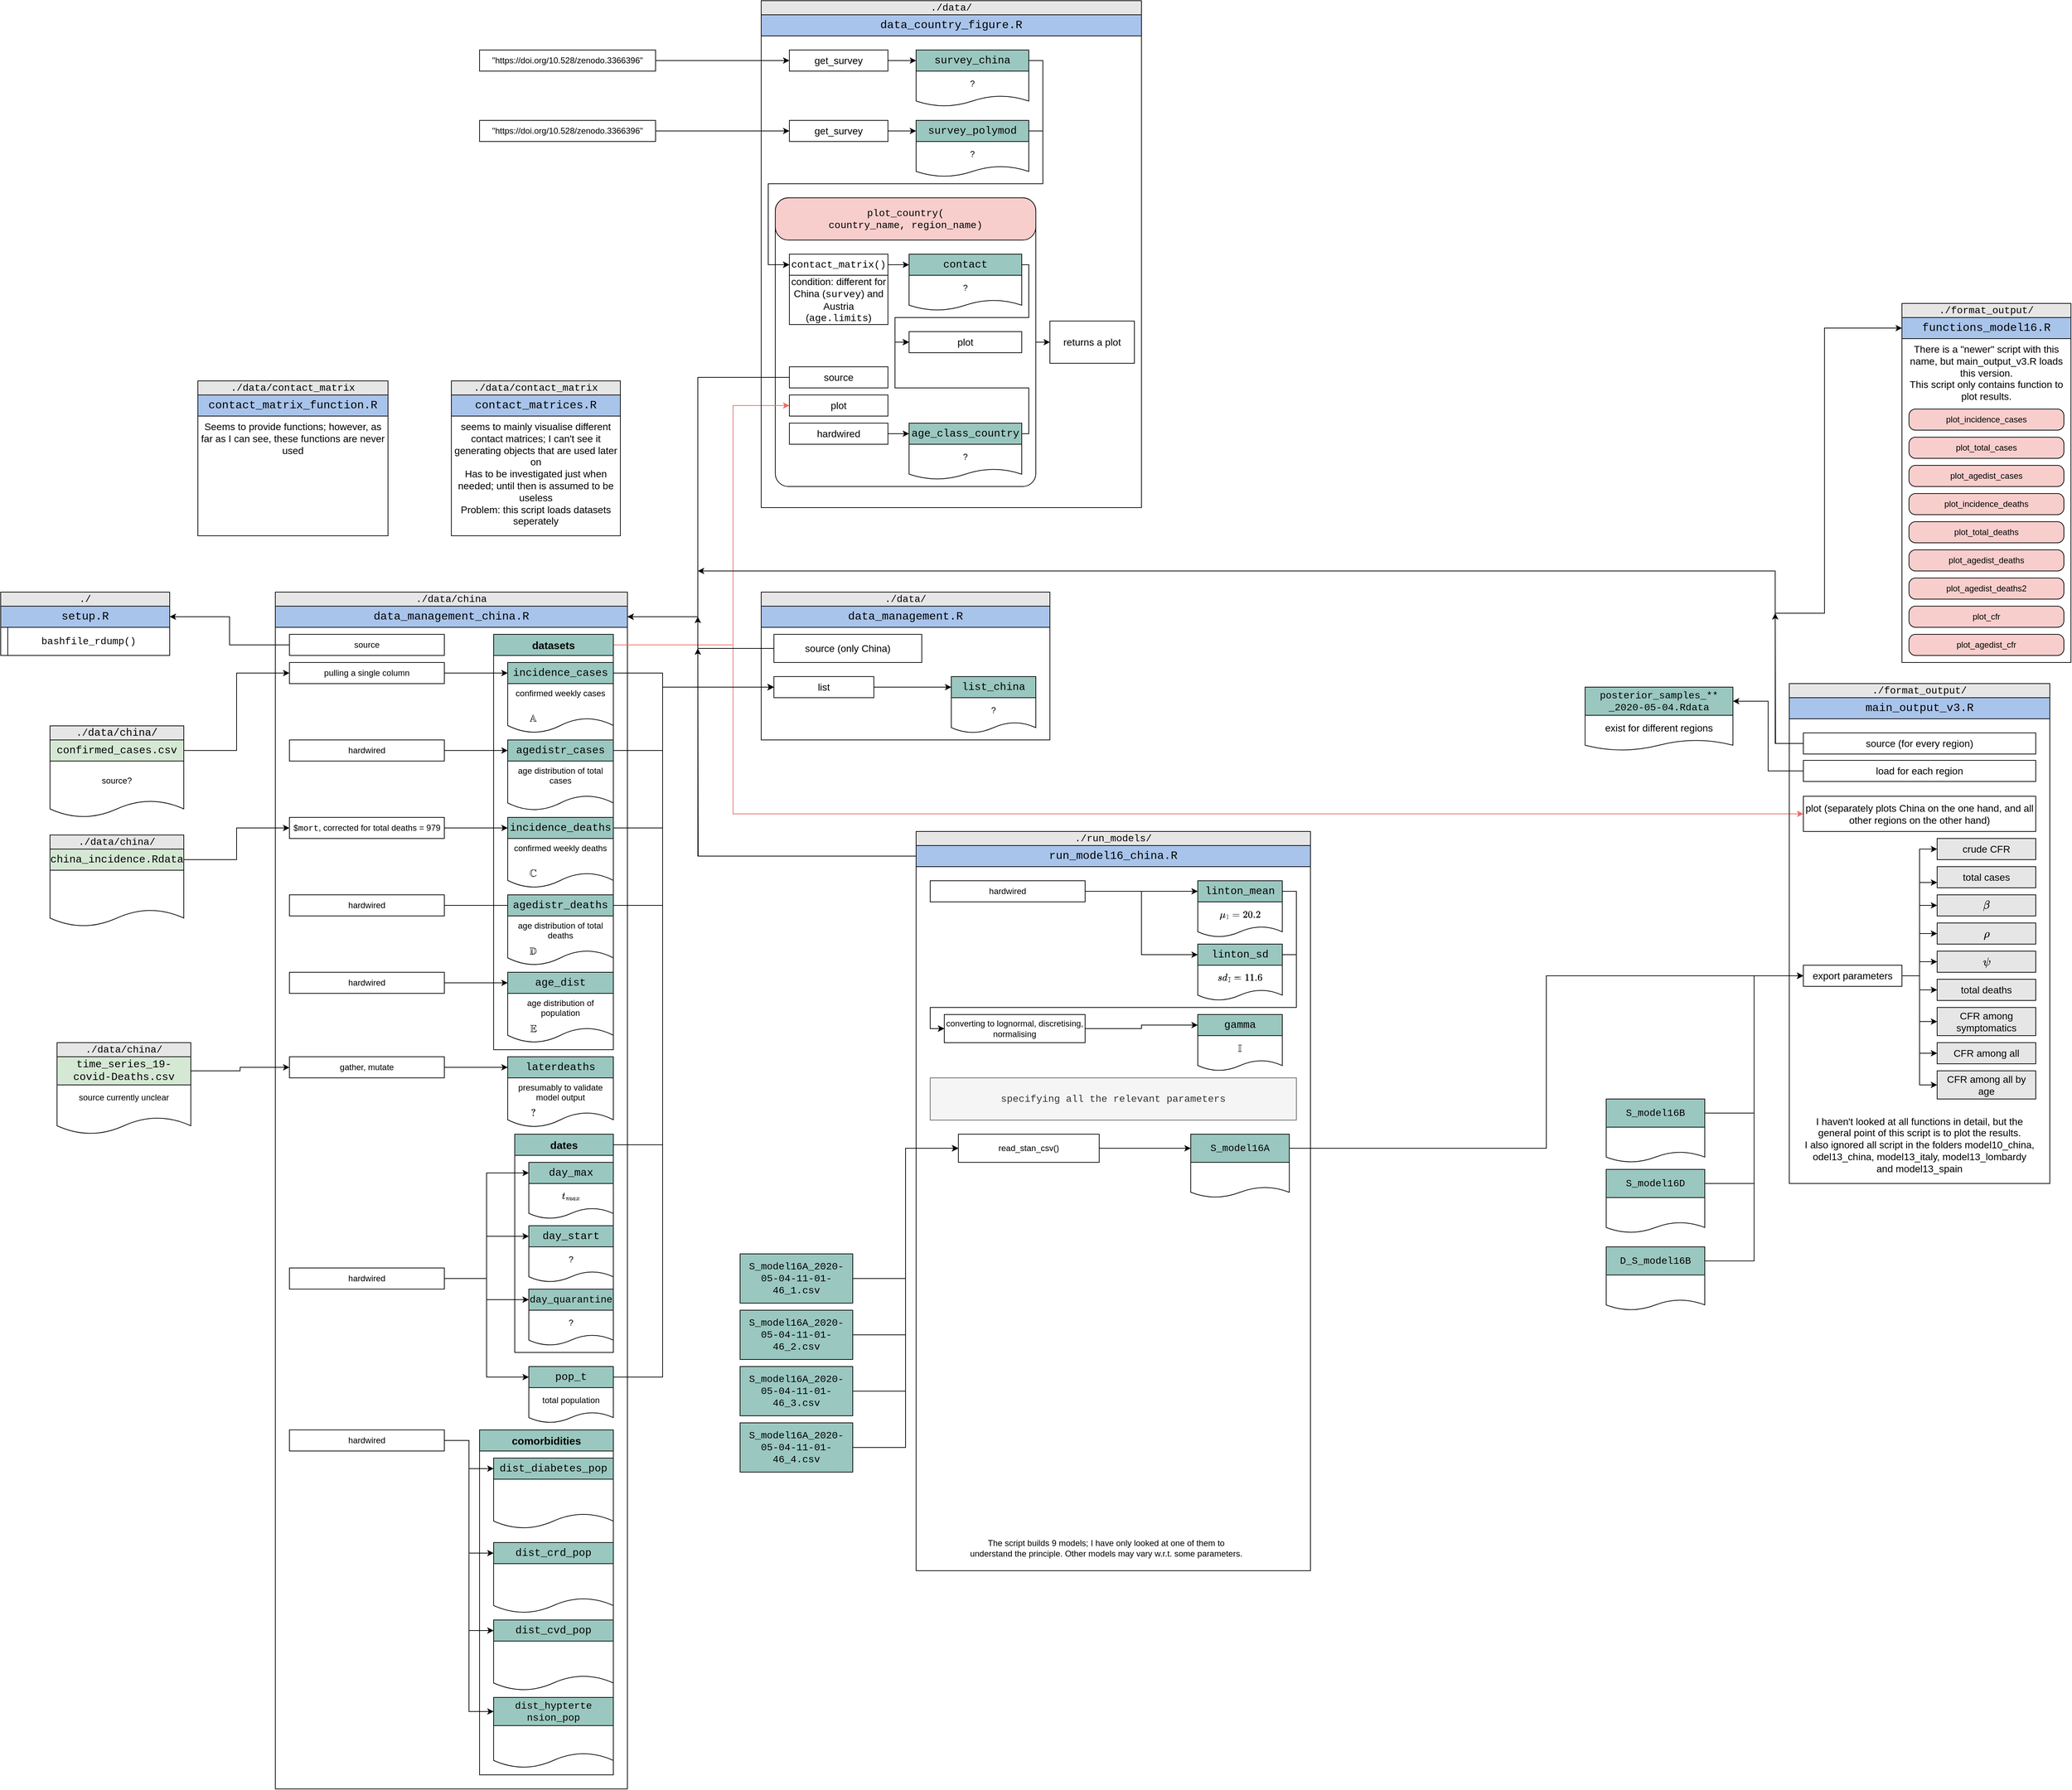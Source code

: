 <mxfile version="13.0.3" type="device"><diagram id="BsYKnOw7k07_sQHa5Et_" name="Page-1"><mxGraphModel dx="1184" dy="924" grid="1" gridSize="10" guides="1" tooltips="1" connect="1" arrows="1" fold="1" page="1" pageScale="1" pageWidth="827" pageHeight="1169" math="1" shadow="0"><root><mxCell id="0"/><mxCell id="1" parent="0"/><mxCell id="UkDRXniQMM-C-oMEFF5p-308" value="" style="rounded=1;whiteSpace=wrap;html=1;fillColor=none;gradientColor=none;arcSize=5;" vertex="1" parent="1"><mxGeometry x="1200" y="340" width="370" height="410" as="geometry"/></mxCell><mxCell id="UkDRXniQMM-C-oMEFF5p-59" value="" style="rounded=0;whiteSpace=wrap;html=1;fillColor=none;container=0;" vertex="1" parent="1"><mxGeometry x="490" y="950" width="500" height="1650" as="geometry"/></mxCell><mxCell id="UkDRXniQMM-C-oMEFF5p-14" value="" style="group" vertex="1" connectable="0" parent="1"><mxGeometry x="100" y="900" width="240" height="90" as="geometry"/></mxCell><mxCell id="UkDRXniQMM-C-oMEFF5p-10" value="" style="rounded=0;whiteSpace=wrap;html=1;fillColor=none;container=1;" vertex="1" parent="UkDRXniQMM-C-oMEFF5p-14"><mxGeometry width="240" height="90" as="geometry"/></mxCell><mxCell id="UkDRXniQMM-C-oMEFF5p-11" value="&lt;font style=&quot;font-size: 16px&quot; face=&quot;Courier New&quot;&gt;setup.R&lt;/font&gt;" style="rounded=0;whiteSpace=wrap;html=1;fillColor=#A9C4EB;gradientColor=none;" vertex="1" parent="UkDRXniQMM-C-oMEFF5p-14"><mxGeometry y="20" width="240" height="30" as="geometry"/></mxCell><mxCell id="UkDRXniQMM-C-oMEFF5p-12" value="&lt;font face=&quot;Courier New&quot;&gt;&lt;span style=&quot;font-size: 14px&quot;&gt;./&lt;/span&gt;&lt;/font&gt;" style="rounded=0;whiteSpace=wrap;html=1;fillColor=#E6E6E6;" vertex="1" parent="UkDRXniQMM-C-oMEFF5p-14"><mxGeometry width="240" height="20" as="geometry"/></mxCell><mxCell id="UkDRXniQMM-C-oMEFF5p-13" value="&lt;font style=&quot;font-size: 14px&quot; face=&quot;Courier New&quot;&gt;bashfile_rdump()&lt;/font&gt;" style="rounded=0;whiteSpace=wrap;html=1;fillColor=none;gradientColor=none;" vertex="1" parent="UkDRXniQMM-C-oMEFF5p-14"><mxGeometry x="10" y="50" width="230" height="40" as="geometry"/></mxCell><mxCell id="UkDRXniQMM-C-oMEFF5p-203" style="edgeStyle=orthogonalEdgeStyle;rounded=0;orthogonalLoop=1;jettySize=auto;html=1;exitX=0;exitY=0.5;exitDx=0;exitDy=0;entryX=1;entryY=0.5;entryDx=0;entryDy=0;" edge="1" parent="1" source="UkDRXniQMM-C-oMEFF5p-204" target="UkDRXniQMM-C-oMEFF5p-11"><mxGeometry relative="1" as="geometry"/></mxCell><mxCell id="UkDRXniQMM-C-oMEFF5p-60" value="&lt;font style=&quot;font-size: 16px&quot; face=&quot;Courier New&quot;&gt;data_management_china.R&lt;/font&gt;" style="rounded=0;whiteSpace=wrap;html=1;fillColor=#A9C4EB;gradientColor=none;" vertex="1" parent="1"><mxGeometry x="490" y="920" width="500" height="30" as="geometry"/></mxCell><mxCell id="UkDRXniQMM-C-oMEFF5p-61" value="&lt;font face=&quot;Courier New&quot;&gt;&lt;span style=&quot;font-size: 14px&quot;&gt;./data/china&lt;/span&gt;&lt;/font&gt;" style="rounded=0;whiteSpace=wrap;html=1;fillColor=#E6E6E6;" vertex="1" parent="1"><mxGeometry x="490" y="900" width="500" height="20" as="geometry"/></mxCell><mxCell id="UkDRXniQMM-C-oMEFF5p-176" style="edgeStyle=orthogonalEdgeStyle;rounded=0;orthogonalLoop=1;jettySize=auto;html=1;exitX=1;exitY=0.5;exitDx=0;exitDy=0;entryX=0;entryY=0.5;entryDx=0;entryDy=0;" edge="1" parent="1" source="UkDRXniQMM-C-oMEFF5p-65" target="UkDRXniQMM-C-oMEFF5p-112"><mxGeometry relative="1" as="geometry"/></mxCell><mxCell id="UkDRXniQMM-C-oMEFF5p-177" style="edgeStyle=orthogonalEdgeStyle;rounded=0;orthogonalLoop=1;jettySize=auto;html=1;exitX=1;exitY=0.5;exitDx=0;exitDy=0;entryX=0;entryY=0.5;entryDx=0;entryDy=0;" edge="1" parent="1" source="UkDRXniQMM-C-oMEFF5p-65" target="UkDRXniQMM-C-oMEFF5p-131"><mxGeometry relative="1" as="geometry"/></mxCell><mxCell id="UkDRXniQMM-C-oMEFF5p-178" style="edgeStyle=orthogonalEdgeStyle;rounded=0;orthogonalLoop=1;jettySize=auto;html=1;exitX=1;exitY=0.5;exitDx=0;exitDy=0;entryX=0;entryY=0.5;entryDx=0;entryDy=0;" edge="1" parent="1" source="UkDRXniQMM-C-oMEFF5p-65" target="UkDRXniQMM-C-oMEFF5p-119"><mxGeometry relative="1" as="geometry"/></mxCell><mxCell id="UkDRXniQMM-C-oMEFF5p-179" style="edgeStyle=orthogonalEdgeStyle;rounded=0;orthogonalLoop=1;jettySize=auto;html=1;exitX=1;exitY=0.5;exitDx=0;exitDy=0;entryX=0;entryY=0.5;entryDx=0;entryDy=0;" edge="1" parent="1" source="UkDRXniQMM-C-oMEFF5p-65" target="UkDRXniQMM-C-oMEFF5p-195"><mxGeometry relative="1" as="geometry"><mxPoint x="907" y="2025" as="targetPoint"/></mxGeometry></mxCell><mxCell id="UkDRXniQMM-C-oMEFF5p-65" value="hardwired" style="rounded=0;whiteSpace=wrap;html=1;fillColor=none;gradientColor=none;" vertex="1" parent="1"><mxGeometry x="510" y="1860" width="220" height="30" as="geometry"/></mxCell><mxCell id="UkDRXniQMM-C-oMEFF5p-172" value="" style="group;fillColor=none;gradientColor=none;" vertex="1" connectable="0" parent="1"><mxGeometry x="170" y="1090" width="190" height="130" as="geometry"/></mxCell><mxCell id="UkDRXniQMM-C-oMEFF5p-173" value="source?" style="shape=document;whiteSpace=wrap;html=1;boundedLbl=1;fillColor=none;" vertex="1" parent="UkDRXniQMM-C-oMEFF5p-172"><mxGeometry y="50" width="190" height="80" as="geometry"/></mxCell><mxCell id="UkDRXniQMM-C-oMEFF5p-174" value="&lt;font style=&quot;font-size: 14px&quot; face=&quot;Courier New&quot;&gt;./&lt;/font&gt;&lt;span style=&quot;font-family: &amp;#34;courier new&amp;#34; ; font-size: 15px&quot;&gt;data/china/&lt;/span&gt;" style="rounded=0;whiteSpace=wrap;html=1;fillColor=#E6E6E6;" vertex="1" parent="UkDRXniQMM-C-oMEFF5p-172"><mxGeometry width="190" height="20" as="geometry"/></mxCell><mxCell id="UkDRXniQMM-C-oMEFF5p-175" value="&lt;font face=&quot;Courier New&quot;&gt;&lt;span style=&quot;font-size: 15px&quot;&gt;confirmed_cases.csv&lt;/span&gt;&lt;/font&gt;" style="rounded=0;whiteSpace=wrap;html=1;fillColor=#D5E8D4;" vertex="1" parent="UkDRXniQMM-C-oMEFF5p-172"><mxGeometry y="20" width="190" height="30" as="geometry"/></mxCell><mxCell id="UkDRXniQMM-C-oMEFF5p-186" style="edgeStyle=orthogonalEdgeStyle;rounded=0;orthogonalLoop=1;jettySize=auto;html=1;exitX=1;exitY=0.5;exitDx=0;exitDy=0;entryX=0;entryY=0.5;entryDx=0;entryDy=0;" edge="1" parent="1" source="UkDRXniQMM-C-oMEFF5p-180" target="UkDRXniQMM-C-oMEFF5p-95"><mxGeometry relative="1" as="geometry"/></mxCell><mxCell id="UkDRXniQMM-C-oMEFF5p-180" value="pulling a single column" style="rounded=0;whiteSpace=wrap;html=1;fillColor=none;gradientColor=none;" vertex="1" parent="1"><mxGeometry x="510" y="1000" width="220" height="30" as="geometry"/></mxCell><mxCell id="UkDRXniQMM-C-oMEFF5p-181" style="edgeStyle=orthogonalEdgeStyle;rounded=0;orthogonalLoop=1;jettySize=auto;html=1;exitX=1;exitY=0.5;exitDx=0;exitDy=0;entryX=0;entryY=0.5;entryDx=0;entryDy=0;" edge="1" parent="1" source="UkDRXniQMM-C-oMEFF5p-175" target="UkDRXniQMM-C-oMEFF5p-180"><mxGeometry relative="1" as="geometry"/></mxCell><mxCell id="UkDRXniQMM-C-oMEFF5p-190" style="edgeStyle=orthogonalEdgeStyle;rounded=0;orthogonalLoop=1;jettySize=auto;html=1;exitX=1;exitY=0.5;exitDx=0;exitDy=0;" edge="1" parent="1" source="UkDRXniQMM-C-oMEFF5p-188"><mxGeometry relative="1" as="geometry"><mxPoint x="890" y="1345" as="targetPoint"/></mxGeometry></mxCell><mxCell id="UkDRXniQMM-C-oMEFF5p-188" value="hardwired" style="rounded=0;whiteSpace=wrap;html=1;fillColor=none;gradientColor=none;" vertex="1" parent="1"><mxGeometry x="510" y="1330" width="220" height="30" as="geometry"/></mxCell><mxCell id="UkDRXniQMM-C-oMEFF5p-192" value="" style="group;fontStyle=4" vertex="1" connectable="0" parent="1"><mxGeometry x="850" y="2000" width="120" height="80" as="geometry"/></mxCell><mxCell id="UkDRXniQMM-C-oMEFF5p-193" value="" style="group" vertex="1" connectable="0" parent="UkDRXniQMM-C-oMEFF5p-192"><mxGeometry width="120" height="80" as="geometry"/></mxCell><mxCell id="UkDRXniQMM-C-oMEFF5p-194" value="total population" style="shape=document;whiteSpace=wrap;html=1;boundedLbl=1;fillColor=none;" vertex="1" parent="UkDRXniQMM-C-oMEFF5p-193"><mxGeometry y="30" width="120" height="50" as="geometry"/></mxCell><mxCell id="UkDRXniQMM-C-oMEFF5p-195" value="&lt;font style=&quot;font-size: 15px&quot; face=&quot;Courier New&quot;&gt;pop_t&lt;/font&gt;" style="rounded=0;whiteSpace=wrap;html=1;fillColor=#9AC7BF;" vertex="1" parent="UkDRXniQMM-C-oMEFF5p-193"><mxGeometry width="120" height="30" as="geometry"/></mxCell><mxCell id="UkDRXniQMM-C-oMEFF5p-196" value="" style="group;fillColor=none;gradientColor=none;" vertex="1" connectable="0" parent="1"><mxGeometry x="170" y="1245" width="190" height="130" as="geometry"/></mxCell><mxCell id="UkDRXniQMM-C-oMEFF5p-197" value="" style="shape=document;whiteSpace=wrap;html=1;boundedLbl=1;fillColor=none;" vertex="1" parent="UkDRXniQMM-C-oMEFF5p-196"><mxGeometry y="50" width="190" height="80" as="geometry"/></mxCell><mxCell id="UkDRXniQMM-C-oMEFF5p-198" value="&lt;font face=&quot;Courier New&quot;&gt;&lt;span style=&quot;font-size: 14px&quot;&gt;./data/china/&lt;/span&gt;&lt;/font&gt;" style="rounded=0;whiteSpace=wrap;html=1;fillColor=#E6E6E6;" vertex="1" parent="UkDRXniQMM-C-oMEFF5p-196"><mxGeometry width="190" height="20" as="geometry"/></mxCell><mxCell id="UkDRXniQMM-C-oMEFF5p-199" value="&lt;font face=&quot;Courier New&quot;&gt;&lt;span style=&quot;font-size: 15px&quot;&gt;china_incidence.Rdata&lt;/span&gt;&lt;/font&gt;" style="rounded=0;whiteSpace=wrap;html=1;fillColor=#D5E8D4;" vertex="1" parent="UkDRXniQMM-C-oMEFF5p-196"><mxGeometry y="20" width="190" height="30" as="geometry"/></mxCell><mxCell id="UkDRXniQMM-C-oMEFF5p-202" style="edgeStyle=orthogonalEdgeStyle;rounded=0;orthogonalLoop=1;jettySize=auto;html=1;exitX=1;exitY=0.5;exitDx=0;exitDy=0;entryX=0;entryY=0.5;entryDx=0;entryDy=0;" edge="1" parent="1" source="UkDRXniQMM-C-oMEFF5p-200" target="UkDRXniQMM-C-oMEFF5p-83"><mxGeometry relative="1" as="geometry"/></mxCell><mxCell id="UkDRXniQMM-C-oMEFF5p-200" value="&lt;font face=&quot;Courier New&quot;&gt;$mort&lt;/font&gt;, corrected for total deaths = 979" style="rounded=0;whiteSpace=wrap;html=1;fillColor=none;gradientColor=none;" vertex="1" parent="1"><mxGeometry x="510" y="1220" width="220" height="30" as="geometry"/></mxCell><mxCell id="UkDRXniQMM-C-oMEFF5p-201" style="edgeStyle=orthogonalEdgeStyle;rounded=0;orthogonalLoop=1;jettySize=auto;html=1;exitX=1;exitY=0.5;exitDx=0;exitDy=0;entryX=0;entryY=0.5;entryDx=0;entryDy=0;" edge="1" parent="1" source="UkDRXniQMM-C-oMEFF5p-199" target="UkDRXniQMM-C-oMEFF5p-200"><mxGeometry relative="1" as="geometry"/></mxCell><mxCell id="UkDRXniQMM-C-oMEFF5p-204" value="source" style="rounded=0;whiteSpace=wrap;html=1;fillColor=none;gradientColor=none;" vertex="1" parent="1"><mxGeometry x="510" y="960" width="220" height="30" as="geometry"/></mxCell><mxCell id="UkDRXniQMM-C-oMEFF5p-206" style="edgeStyle=orthogonalEdgeStyle;rounded=0;orthogonalLoop=1;jettySize=auto;html=1;exitX=1;exitY=0.5;exitDx=0;exitDy=0;entryX=0;entryY=0.5;entryDx=0;entryDy=0;" edge="1" parent="1" source="UkDRXniQMM-C-oMEFF5p-205" target="UkDRXniQMM-C-oMEFF5p-48"><mxGeometry relative="1" as="geometry"/></mxCell><mxCell id="UkDRXniQMM-C-oMEFF5p-205" value="hardwired" style="rounded=0;whiteSpace=wrap;html=1;fillColor=none;gradientColor=none;" vertex="1" parent="1"><mxGeometry x="510" y="1110" width="220" height="30" as="geometry"/></mxCell><mxCell id="UkDRXniQMM-C-oMEFF5p-208" style="edgeStyle=orthogonalEdgeStyle;rounded=0;orthogonalLoop=1;jettySize=auto;html=1;exitX=1;exitY=0.5;exitDx=0;exitDy=0;" edge="1" parent="1" source="UkDRXniQMM-C-oMEFF5p-207" target="UkDRXniQMM-C-oMEFF5p-87"><mxGeometry relative="1" as="geometry"/></mxCell><mxCell id="UkDRXniQMM-C-oMEFF5p-207" value="hardwired" style="rounded=0;whiteSpace=wrap;html=1;fillColor=none;gradientColor=none;" vertex="1" parent="1"><mxGeometry x="510" y="1440" width="220" height="30" as="geometry"/></mxCell><mxCell id="UkDRXniQMM-C-oMEFF5p-210" value="" style="group" vertex="1" connectable="0" parent="1"><mxGeometry x="830" y="1670" width="140" height="310" as="geometry"/></mxCell><mxCell id="UkDRXniQMM-C-oMEFF5p-136" value="" style="rounded=0;whiteSpace=wrap;html=1;fillColor=none;" vertex="1" parent="UkDRXniQMM-C-oMEFF5p-210"><mxGeometry y="30" width="140" height="280" as="geometry"/></mxCell><mxCell id="UkDRXniQMM-C-oMEFF5p-166" value="&lt;span style=&quot;font-size: 15px&quot;&gt;&lt;b&gt;dates&lt;/b&gt;&lt;/span&gt;" style="rounded=0;whiteSpace=wrap;html=1;fillColor=#9AC7BF;" vertex="1" parent="UkDRXniQMM-C-oMEFF5p-210"><mxGeometry width="140" height="30" as="geometry"/></mxCell><mxCell id="UkDRXniQMM-C-oMEFF5p-109" value="" style="group" vertex="1" connectable="0" parent="UkDRXniQMM-C-oMEFF5p-210"><mxGeometry x="20" y="40" width="120" height="80" as="geometry"/></mxCell><mxCell id="UkDRXniQMM-C-oMEFF5p-110" value="" style="group" vertex="1" connectable="0" parent="UkDRXniQMM-C-oMEFF5p-109"><mxGeometry width="120" height="80" as="geometry"/></mxCell><mxCell id="UkDRXniQMM-C-oMEFF5p-111" value="$$t_{max}$$" style="shape=document;whiteSpace=wrap;html=1;boundedLbl=1;fillColor=none;" vertex="1" parent="UkDRXniQMM-C-oMEFF5p-110"><mxGeometry y="30" width="120" height="50" as="geometry"/></mxCell><mxCell id="UkDRXniQMM-C-oMEFF5p-112" value="&lt;font style=&quot;font-size: 15px&quot; face=&quot;Courier New&quot;&gt;day_max&lt;/font&gt;" style="rounded=0;whiteSpace=wrap;html=1;fillColor=#9AC7BF;" vertex="1" parent="UkDRXniQMM-C-oMEFF5p-110"><mxGeometry width="120" height="30" as="geometry"/></mxCell><mxCell id="UkDRXniQMM-C-oMEFF5p-128" value="" style="group" vertex="1" connectable="0" parent="UkDRXniQMM-C-oMEFF5p-210"><mxGeometry x="20" y="130" width="120" height="80" as="geometry"/></mxCell><mxCell id="UkDRXniQMM-C-oMEFF5p-129" value="" style="group" vertex="1" connectable="0" parent="UkDRXniQMM-C-oMEFF5p-128"><mxGeometry width="120" height="80" as="geometry"/></mxCell><mxCell id="UkDRXniQMM-C-oMEFF5p-130" value="?" style="shape=document;whiteSpace=wrap;html=1;boundedLbl=1;fillColor=none;" vertex="1" parent="UkDRXniQMM-C-oMEFF5p-129"><mxGeometry y="30" width="120" height="50" as="geometry"/></mxCell><mxCell id="UkDRXniQMM-C-oMEFF5p-131" value="&lt;font style=&quot;font-size: 15px&quot; face=&quot;Courier New&quot;&gt;day_start&lt;/font&gt;" style="rounded=0;whiteSpace=wrap;html=1;fillColor=#9AC7BF;" vertex="1" parent="UkDRXniQMM-C-oMEFF5p-129"><mxGeometry width="120" height="30" as="geometry"/></mxCell><mxCell id="UkDRXniQMM-C-oMEFF5p-116" value="" style="group" vertex="1" connectable="0" parent="UkDRXniQMM-C-oMEFF5p-210"><mxGeometry x="20" y="220" width="120" height="80" as="geometry"/></mxCell><mxCell id="UkDRXniQMM-C-oMEFF5p-117" value="" style="group" vertex="1" connectable="0" parent="UkDRXniQMM-C-oMEFF5p-116"><mxGeometry width="120" height="80" as="geometry"/></mxCell><mxCell id="UkDRXniQMM-C-oMEFF5p-118" value="?" style="shape=document;whiteSpace=wrap;html=1;boundedLbl=1;fillColor=none;" vertex="1" parent="UkDRXniQMM-C-oMEFF5p-117"><mxGeometry y="30" width="120" height="50" as="geometry"/></mxCell><mxCell id="UkDRXniQMM-C-oMEFF5p-119" value="&lt;font style=&quot;font-size: 14px&quot; face=&quot;Courier New&quot;&gt;day_quarantine&lt;/font&gt;" style="rounded=0;whiteSpace=wrap;html=1;fillColor=#9AC7BF;" vertex="1" parent="UkDRXniQMM-C-oMEFF5p-117"><mxGeometry width="120" height="30" as="geometry"/></mxCell><mxCell id="UkDRXniQMM-C-oMEFF5p-259" value="" style="group" vertex="1" connectable="0" parent="1"><mxGeometry x="800" y="2250" width="170" height="100" as="geometry"/></mxCell><mxCell id="UkDRXniQMM-C-oMEFF5p-260" value="" style="shape=document;whiteSpace=wrap;html=1;boundedLbl=1;fillColor=none;verticalAlign=top;" vertex="1" parent="UkDRXniQMM-C-oMEFF5p-259"><mxGeometry y="30" width="170" height="70" as="geometry"/></mxCell><mxCell id="UkDRXniQMM-C-oMEFF5p-261" value="&lt;font face=&quot;Courier New&quot;&gt;&lt;span style=&quot;font-size: 15px&quot;&gt;dist_crd_pop&lt;/span&gt;&lt;/font&gt;" style="rounded=0;whiteSpace=wrap;html=1;fillColor=#9AC7BF;" vertex="1" parent="UkDRXniQMM-C-oMEFF5p-259"><mxGeometry width="170" height="30" as="geometry"/></mxCell><mxCell id="UkDRXniQMM-C-oMEFF5p-262" value="" style="group" vertex="1" connectable="0" parent="1"><mxGeometry x="800" y="2470" width="170" height="100" as="geometry"/></mxCell><mxCell id="UkDRXniQMM-C-oMEFF5p-263" value="" style="shape=document;whiteSpace=wrap;html=1;boundedLbl=1;fillColor=none;verticalAlign=top;" vertex="1" parent="UkDRXniQMM-C-oMEFF5p-262"><mxGeometry y="30" width="170" height="70" as="geometry"/></mxCell><mxCell id="UkDRXniQMM-C-oMEFF5p-264" value="&lt;font face=&quot;Courier New&quot; style=&quot;font-size: 14px&quot;&gt;dist_hypterte&lt;br&gt;nsion_pop&lt;/font&gt;" style="rounded=0;whiteSpace=wrap;html=1;fillColor=#9AC7BF;" vertex="1" parent="UkDRXniQMM-C-oMEFF5p-262"><mxGeometry width="170" height="40" as="geometry"/></mxCell><mxCell id="UkDRXniQMM-C-oMEFF5p-265" value="" style="group" vertex="1" connectable="0" parent="1"><mxGeometry x="800" y="2360" width="170" height="100" as="geometry"/></mxCell><mxCell id="UkDRXniQMM-C-oMEFF5p-266" value="" style="shape=document;whiteSpace=wrap;html=1;boundedLbl=1;fillColor=none;verticalAlign=top;" vertex="1" parent="UkDRXniQMM-C-oMEFF5p-265"><mxGeometry y="30" width="170" height="70" as="geometry"/></mxCell><mxCell id="UkDRXniQMM-C-oMEFF5p-267" value="&lt;font face=&quot;Courier New&quot;&gt;&lt;span style=&quot;font-size: 15px&quot;&gt;dist_cvd_pop&lt;/span&gt;&lt;/font&gt;" style="rounded=0;whiteSpace=wrap;html=1;fillColor=#9AC7BF;" vertex="1" parent="UkDRXniQMM-C-oMEFF5p-265"><mxGeometry width="170" height="30" as="geometry"/></mxCell><mxCell id="UkDRXniQMM-C-oMEFF5p-268" value="&lt;span style=&quot;font-size: 15px&quot;&gt;&lt;b&gt;comorbidities&lt;/b&gt;&lt;/span&gt;" style="rounded=0;whiteSpace=wrap;html=1;fillColor=#9AC7BF;" vertex="1" parent="1"><mxGeometry x="780" y="2090" width="190" height="30" as="geometry"/></mxCell><mxCell id="UkDRXniQMM-C-oMEFF5p-184" value="" style="group;fillColor=none;strokeColor=#000000;" vertex="1" connectable="0" parent="1"><mxGeometry x="800" y="960" width="170" height="590" as="geometry"/></mxCell><mxCell id="UkDRXniQMM-C-oMEFF5p-185" value="" style="group;fillColor=none;" vertex="1" connectable="0" parent="1"><mxGeometry x="820" y="1220" width="150" height="100" as="geometry"/></mxCell><mxCell id="UkDRXniQMM-C-oMEFF5p-82" value="confirmed weekly deaths" style="shape=document;whiteSpace=wrap;html=1;boundedLbl=1;fillColor=#ffffff;verticalAlign=top;" vertex="1" parent="UkDRXniQMM-C-oMEFF5p-185"><mxGeometry y="30" width="150" height="70" as="geometry"/></mxCell><mxCell id="UkDRXniQMM-C-oMEFF5p-83" value="&lt;font face=&quot;Courier New&quot;&gt;&lt;span style=&quot;font-size: 15px&quot;&gt;incidence_deaths&lt;/span&gt;&lt;/font&gt;" style="rounded=0;whiteSpace=wrap;html=1;fillColor=#9AC7BF;" vertex="1" parent="UkDRXniQMM-C-oMEFF5p-185"><mxGeometry width="150" height="30" as="geometry"/></mxCell><mxCell id="UkDRXniQMM-C-oMEFF5p-84" value="&lt;span style=&quot;font-family: &amp;#34;helvetica&amp;#34; ; font-size: 12px ; font-style: normal ; font-weight: 400 ; letter-spacing: normal ; text-align: center ; text-indent: 0px ; text-transform: none ; word-spacing: 0px ; background-color: rgb(248 , 249 , 250) ; float: none ; display: inline&quot;&gt;$$\mathbb{C}$$&lt;/span&gt;" style="text;html=1;strokeColor=none;fillColor=none;align=center;verticalAlign=middle;whiteSpace=wrap;rounded=0;" vertex="1" parent="UkDRXniQMM-C-oMEFF5p-185"><mxGeometry y="70" width="73" height="20" as="geometry"/></mxCell><mxCell id="UkDRXniQMM-C-oMEFF5p-316" style="edgeStyle=orthogonalEdgeStyle;rounded=0;orthogonalLoop=1;jettySize=auto;html=1;exitX=1;exitY=0.5;exitDx=0;exitDy=0;entryX=0;entryY=0.5;entryDx=0;entryDy=0;strokeColor=#EA6B66;" edge="1" parent="1" source="UkDRXniQMM-C-oMEFF5p-104" target="UkDRXniQMM-C-oMEFF5p-314"><mxGeometry relative="1" as="geometry"><Array as="points"><mxPoint x="1140" y="975"/><mxPoint x="1140" y="635"/></Array></mxGeometry></mxCell><mxCell id="UkDRXniQMM-C-oMEFF5p-445" style="edgeStyle=orthogonalEdgeStyle;rounded=0;orthogonalLoop=1;jettySize=auto;html=1;exitX=1;exitY=0.5;exitDx=0;exitDy=0;entryX=0;entryY=0.5;entryDx=0;entryDy=0;strokeColor=#EA6B66;fontFamily=Courier New;fontSize=14;" edge="1" parent="1" source="UkDRXniQMM-C-oMEFF5p-104" target="UkDRXniQMM-C-oMEFF5p-444"><mxGeometry relative="1" as="geometry"><Array as="points"><mxPoint x="1140" y="975"/><mxPoint x="1140" y="1215"/></Array></mxGeometry></mxCell><mxCell id="UkDRXniQMM-C-oMEFF5p-104" value="&lt;span style=&quot;font-size: 15px&quot;&gt;&lt;b&gt;datasets&lt;/b&gt;&lt;/span&gt;" style="rounded=0;whiteSpace=wrap;html=1;fillColor=#9AC7BF;" vertex="1" parent="1"><mxGeometry x="800" y="960" width="170" height="30" as="geometry"/></mxCell><mxCell id="UkDRXniQMM-C-oMEFF5p-73" value="" style="group" vertex="1" connectable="0" parent="1"><mxGeometry x="820" y="1110" width="150" height="100" as="geometry"/></mxCell><mxCell id="UkDRXniQMM-C-oMEFF5p-48" value="&lt;font face=&quot;Courier New&quot;&gt;&lt;span style=&quot;font-size: 15px&quot;&gt;agedistr_cases&lt;/span&gt;&lt;/font&gt;" style="rounded=0;whiteSpace=wrap;html=1;fillColor=#9AC7BF;" vertex="1" parent="UkDRXniQMM-C-oMEFF5p-73"><mxGeometry width="150" height="30" as="geometry"/></mxCell><mxCell id="UkDRXniQMM-C-oMEFF5p-49" value="&lt;span style=&quot;font-family: &amp;#34;helvetica&amp;#34; ; font-size: 12px ; font-style: normal ; font-weight: 400 ; letter-spacing: normal ; text-align: center ; text-indent: 0px ; text-transform: none ; word-spacing: 0px ; background-color: rgb(248 , 249 , 250) ; float: none ; display: inline&quot;&gt;$$\mathbb{B}$$&lt;/span&gt;" style="text;html=1;strokeColor=none;fillColor=none;align=center;verticalAlign=middle;whiteSpace=wrap;rounded=0;" vertex="1" parent="UkDRXniQMM-C-oMEFF5p-73"><mxGeometry y="70" width="73" height="20" as="geometry"/></mxCell><mxCell id="UkDRXniQMM-C-oMEFF5p-98" value="" style="group" vertex="1" connectable="0" parent="UkDRXniQMM-C-oMEFF5p-73"><mxGeometry y="30" width="150" height="70" as="geometry"/></mxCell><mxCell id="UkDRXniQMM-C-oMEFF5p-47" value="age distribution of total cases" style="shape=document;whiteSpace=wrap;html=1;boundedLbl=1;fillColor=#ffffff;verticalAlign=top;" vertex="1" parent="UkDRXniQMM-C-oMEFF5p-98"><mxGeometry width="150" height="70" as="geometry"/></mxCell><mxCell id="UkDRXniQMM-C-oMEFF5p-77" value="" style="group;rounded=1;" vertex="1" connectable="0" parent="1"><mxGeometry x="820" y="1330" width="150" height="100" as="geometry"/></mxCell><mxCell id="UkDRXniQMM-C-oMEFF5p-78" value="age distribution of total deaths" style="shape=document;whiteSpace=wrap;html=1;boundedLbl=1;fillColor=#ffffff;verticalAlign=top;" vertex="1" parent="UkDRXniQMM-C-oMEFF5p-77"><mxGeometry y="30" width="150" height="70" as="geometry"/></mxCell><mxCell id="UkDRXniQMM-C-oMEFF5p-79" value="&lt;font face=&quot;Courier New&quot;&gt;&lt;span style=&quot;font-size: 15px&quot;&gt;agedistr_deaths&lt;/span&gt;&lt;/font&gt;" style="rounded=0;whiteSpace=wrap;html=1;fillColor=#9AC7BF;" vertex="1" parent="UkDRXniQMM-C-oMEFF5p-77"><mxGeometry width="150" height="30" as="geometry"/></mxCell><mxCell id="UkDRXniQMM-C-oMEFF5p-80" value="&lt;span style=&quot;font-family: &amp;#34;helvetica&amp;#34; ; font-size: 12px ; font-style: normal ; font-weight: 400 ; letter-spacing: normal ; text-align: center ; text-indent: 0px ; text-transform: none ; word-spacing: 0px ; background-color: rgb(248 , 249 , 250) ; float: none ; display: inline&quot;&gt;$$\mathbb{D}$$&lt;/span&gt;" style="text;html=1;strokeColor=none;fillColor=none;align=center;verticalAlign=middle;whiteSpace=wrap;rounded=0;" vertex="1" parent="UkDRXniQMM-C-oMEFF5p-77"><mxGeometry y="70" width="73" height="20" as="geometry"/></mxCell><mxCell id="UkDRXniQMM-C-oMEFF5p-85" value="" style="group;rounded=1;" vertex="1" connectable="0" parent="1"><mxGeometry x="820" y="1440" width="150" height="100" as="geometry"/></mxCell><mxCell id="UkDRXniQMM-C-oMEFF5p-86" value="age distribution of population" style="shape=document;whiteSpace=wrap;html=1;boundedLbl=1;fillColor=#ffffff;verticalAlign=top;" vertex="1" parent="UkDRXniQMM-C-oMEFF5p-85"><mxGeometry y="30" width="150" height="70" as="geometry"/></mxCell><mxCell id="UkDRXniQMM-C-oMEFF5p-87" value="&lt;font face=&quot;Courier New&quot;&gt;&lt;span style=&quot;font-size: 15px&quot;&gt;age_dist&lt;/span&gt;&lt;/font&gt;" style="rounded=0;whiteSpace=wrap;html=1;fillColor=#9AC7BF;" vertex="1" parent="UkDRXniQMM-C-oMEFF5p-85"><mxGeometry width="150" height="30" as="geometry"/></mxCell><mxCell id="UkDRXniQMM-C-oMEFF5p-88" value="&lt;span style=&quot;font-family: &amp;#34;helvetica&amp;#34; ; font-size: 12px ; font-style: normal ; font-weight: 400 ; letter-spacing: normal ; text-align: center ; text-indent: 0px ; text-transform: none ; word-spacing: 0px ; background-color: rgb(248 , 249 , 250) ; float: none ; display: inline&quot;&gt;$$\mathbb{E}$$&lt;/span&gt;" style="text;html=1;strokeColor=none;fillColor=none;align=center;verticalAlign=middle;whiteSpace=wrap;rounded=0;" vertex="1" parent="UkDRXniQMM-C-oMEFF5p-85"><mxGeometry y="70" width="73" height="20" as="geometry"/></mxCell><mxCell id="UkDRXniQMM-C-oMEFF5p-89" value="" style="group;rounded=1;" vertex="1" connectable="0" parent="1"><mxGeometry x="820" y="1560" width="150" height="100" as="geometry"/></mxCell><mxCell id="UkDRXniQMM-C-oMEFF5p-90" value="presumably to validate model output" style="shape=document;whiteSpace=wrap;html=1;boundedLbl=1;fillColor=#ffffff;verticalAlign=top;" vertex="1" parent="UkDRXniQMM-C-oMEFF5p-89"><mxGeometry y="30" width="150" height="70" as="geometry"/></mxCell><mxCell id="UkDRXniQMM-C-oMEFF5p-91" value="&lt;font face=&quot;Courier New&quot;&gt;&lt;span style=&quot;font-size: 15px&quot;&gt;laterdeaths&lt;/span&gt;&lt;/font&gt;" style="rounded=0;whiteSpace=wrap;html=1;fillColor=#9AC7BF;" vertex="1" parent="UkDRXniQMM-C-oMEFF5p-89"><mxGeometry width="150" height="30" as="geometry"/></mxCell><mxCell id="UkDRXniQMM-C-oMEFF5p-92" value="&lt;span style=&quot;font-family: &amp;#34;helvetica&amp;#34; ; font-size: 12px ; font-style: normal ; font-weight: 400 ; letter-spacing: normal ; text-align: center ; text-indent: 0px ; text-transform: none ; word-spacing: 0px ; background-color: rgb(248 , 249 , 250) ; float: none ; display: inline&quot;&gt;$$?$$&lt;/span&gt;" style="text;html=1;strokeColor=none;fillColor=none;align=center;verticalAlign=middle;whiteSpace=wrap;rounded=0;" vertex="1" parent="UkDRXniQMM-C-oMEFF5p-89"><mxGeometry y="70" width="73" height="20" as="geometry"/></mxCell><mxCell id="UkDRXniQMM-C-oMEFF5p-94" value="confirmed weekly cases" style="shape=document;whiteSpace=wrap;html=1;boundedLbl=1;fillColor=#ffffff;verticalAlign=top;" vertex="1" parent="1"><mxGeometry x="820" y="1030" width="150" height="70" as="geometry"/></mxCell><mxCell id="UkDRXniQMM-C-oMEFF5p-297" style="edgeStyle=orthogonalEdgeStyle;rounded=0;orthogonalLoop=1;jettySize=auto;html=1;exitX=1;exitY=0.5;exitDx=0;exitDy=0;entryX=0;entryY=0.5;entryDx=0;entryDy=0;" edge="1" parent="1" source="UkDRXniQMM-C-oMEFF5p-95" target="UkDRXniQMM-C-oMEFF5p-294"><mxGeometry relative="1" as="geometry"><mxPoint x="1100" y="1060" as="targetPoint"/><Array as="points"><mxPoint x="1040" y="1015"/><mxPoint x="1040" y="1035"/></Array></mxGeometry></mxCell><mxCell id="UkDRXniQMM-C-oMEFF5p-95" value="&lt;font face=&quot;Courier New&quot;&gt;&lt;span style=&quot;font-size: 15px&quot;&gt;incidence_cases&lt;/span&gt;&lt;/font&gt;" style="rounded=0;whiteSpace=wrap;html=1;fillColor=#9AC7BF;" vertex="1" parent="1"><mxGeometry x="820" y="1000" width="150" height="30" as="geometry"/></mxCell><mxCell id="UkDRXniQMM-C-oMEFF5p-96" value="&lt;span style=&quot;font-family: &amp;#34;helvetica&amp;#34; ; font-size: 12px ; font-style: normal ; font-weight: 400 ; letter-spacing: normal ; text-align: center ; text-indent: 0px ; text-transform: none ; word-spacing: 0px ; background-color: rgb(248 , 249 , 250) ; float: none ; display: inline&quot;&gt;$$\mathbb{A}$$&lt;/span&gt;" style="text;html=1;strokeColor=none;fillColor=none;align=center;verticalAlign=middle;whiteSpace=wrap;rounded=0;" vertex="1" parent="1"><mxGeometry x="820" y="1070" width="73" height="20" as="geometry"/></mxCell><mxCell id="UkDRXniQMM-C-oMEFF5p-272" style="edgeStyle=orthogonalEdgeStyle;rounded=0;orthogonalLoop=1;jettySize=auto;html=1;exitX=1;exitY=0.5;exitDx=0;exitDy=0;entryX=0;entryY=0.5;entryDx=0;entryDy=0;" edge="1" parent="1" source="UkDRXniQMM-C-oMEFF5p-270" target="UkDRXniQMM-C-oMEFF5p-258"><mxGeometry relative="1" as="geometry"/></mxCell><mxCell id="UkDRXniQMM-C-oMEFF5p-273" style="edgeStyle=orthogonalEdgeStyle;rounded=0;orthogonalLoop=1;jettySize=auto;html=1;exitX=1;exitY=0.5;exitDx=0;exitDy=0;entryX=0;entryY=0.5;entryDx=0;entryDy=0;" edge="1" parent="1" source="UkDRXniQMM-C-oMEFF5p-270" target="UkDRXniQMM-C-oMEFF5p-261"><mxGeometry relative="1" as="geometry"/></mxCell><mxCell id="UkDRXniQMM-C-oMEFF5p-274" style="edgeStyle=orthogonalEdgeStyle;rounded=0;orthogonalLoop=1;jettySize=auto;html=1;exitX=1;exitY=0.5;exitDx=0;exitDy=0;entryX=0;entryY=0.5;entryDx=0;entryDy=0;" edge="1" parent="1" source="UkDRXniQMM-C-oMEFF5p-270" target="UkDRXniQMM-C-oMEFF5p-267"><mxGeometry relative="1" as="geometry"/></mxCell><mxCell id="UkDRXniQMM-C-oMEFF5p-275" style="edgeStyle=orthogonalEdgeStyle;rounded=0;orthogonalLoop=1;jettySize=auto;html=1;exitX=1;exitY=0.5;exitDx=0;exitDy=0;entryX=0;entryY=0.5;entryDx=0;entryDy=0;" edge="1" parent="1" source="UkDRXniQMM-C-oMEFF5p-270" target="UkDRXniQMM-C-oMEFF5p-264"><mxGeometry relative="1" as="geometry"/></mxCell><mxCell id="UkDRXniQMM-C-oMEFF5p-270" value="hardwired" style="rounded=0;whiteSpace=wrap;html=1;fillColor=none;gradientColor=none;" vertex="1" parent="1"><mxGeometry x="510" y="2090" width="220" height="30" as="geometry"/></mxCell><mxCell id="UkDRXniQMM-C-oMEFF5p-257" value="" style="shape=document;whiteSpace=wrap;html=1;boundedLbl=1;fillColor=none;verticalAlign=top;" vertex="1" parent="1"><mxGeometry x="800" y="2160" width="170" height="70" as="geometry"/></mxCell><mxCell id="UkDRXniQMM-C-oMEFF5p-258" value="&lt;font face=&quot;Courier New&quot;&gt;&lt;span style=&quot;font-size: 15px&quot;&gt;dist_diabetes_pop&lt;/span&gt;&lt;/font&gt;" style="rounded=0;whiteSpace=wrap;html=1;fillColor=#9AC7BF;" vertex="1" parent="1"><mxGeometry x="800" y="2130" width="170" height="30" as="geometry"/></mxCell><mxCell id="UkDRXniQMM-C-oMEFF5p-276" value="" style="rounded=0;whiteSpace=wrap;html=1;strokeColor=#000000;fillColor=none;" vertex="1" parent="1"><mxGeometry x="780" y="2120" width="190" height="460" as="geometry"/></mxCell><mxCell id="UkDRXniQMM-C-oMEFF5p-277" value="" style="group;fillColor=none;gradientColor=none;" vertex="1" connectable="0" parent="1"><mxGeometry x="180" y="1540" width="190" height="130" as="geometry"/></mxCell><mxCell id="UkDRXniQMM-C-oMEFF5p-278" value="source currently unclear" style="shape=document;whiteSpace=wrap;html=1;boundedLbl=1;fillColor=none;" vertex="1" parent="UkDRXniQMM-C-oMEFF5p-277"><mxGeometry y="50" width="190" height="80" as="geometry"/></mxCell><mxCell id="UkDRXniQMM-C-oMEFF5p-279" value="&lt;font face=&quot;Courier New&quot;&gt;&lt;span style=&quot;font-size: 14px&quot;&gt;./data/china/&lt;/span&gt;&lt;/font&gt;" style="rounded=0;whiteSpace=wrap;html=1;fillColor=#E6E6E6;" vertex="1" parent="UkDRXniQMM-C-oMEFF5p-277"><mxGeometry width="190" height="20" as="geometry"/></mxCell><mxCell id="UkDRXniQMM-C-oMEFF5p-280" value="&lt;font face=&quot;Courier New&quot;&gt;&lt;span style=&quot;font-size: 15px&quot;&gt;time_series_19-covid-Deaths.csv&lt;/span&gt;&lt;/font&gt;" style="rounded=0;whiteSpace=wrap;html=1;fillColor=#D5E8D4;" vertex="1" parent="UkDRXniQMM-C-oMEFF5p-277"><mxGeometry y="20" width="190" height="40" as="geometry"/></mxCell><mxCell id="UkDRXniQMM-C-oMEFF5p-283" style="edgeStyle=orthogonalEdgeStyle;rounded=0;orthogonalLoop=1;jettySize=auto;html=1;exitX=1;exitY=0.5;exitDx=0;exitDy=0;entryX=0;entryY=0.5;entryDx=0;entryDy=0;" edge="1" parent="1" source="UkDRXniQMM-C-oMEFF5p-281" target="UkDRXniQMM-C-oMEFF5p-91"><mxGeometry relative="1" as="geometry"/></mxCell><mxCell id="UkDRXniQMM-C-oMEFF5p-281" value="gather, mutate" style="rounded=0;whiteSpace=wrap;html=1;fillColor=none;gradientColor=none;" vertex="1" parent="1"><mxGeometry x="510" y="1560" width="220" height="30" as="geometry"/></mxCell><mxCell id="UkDRXniQMM-C-oMEFF5p-282" style="edgeStyle=orthogonalEdgeStyle;rounded=0;orthogonalLoop=1;jettySize=auto;html=1;exitX=1;exitY=0.5;exitDx=0;exitDy=0;entryX=0;entryY=0.5;entryDx=0;entryDy=0;" edge="1" parent="1" source="UkDRXniQMM-C-oMEFF5p-280" target="UkDRXniQMM-C-oMEFF5p-281"><mxGeometry relative="1" as="geometry"/></mxCell><mxCell id="UkDRXniQMM-C-oMEFF5p-284" value="" style="group;rounded=0;strokeColor=#000000;fillColor=none;" vertex="1" connectable="0" parent="1"><mxGeometry x="1180" y="900" width="410" height="210" as="geometry"/></mxCell><mxCell id="UkDRXniQMM-C-oMEFF5p-289" style="edgeStyle=orthogonalEdgeStyle;rounded=0;orthogonalLoop=1;jettySize=auto;html=1;exitX=0;exitY=0.5;exitDx=0;exitDy=0;" edge="1" parent="1" source="UkDRXniQMM-C-oMEFF5p-286"><mxGeometry relative="1" as="geometry"><mxPoint x="1090" y="935" as="targetPoint"/><Array as="points"><mxPoint x="1090" y="980"/><mxPoint x="1090" y="935"/></Array></mxGeometry></mxCell><mxCell id="UkDRXniQMM-C-oMEFF5p-287" value="&lt;font style=&quot;font-size: 16px&quot; face=&quot;Courier New&quot;&gt;data_management.R&lt;/font&gt;" style="rounded=0;whiteSpace=wrap;html=1;fillColor=#A9C4EB;gradientColor=none;" vertex="1" parent="1"><mxGeometry x="1180" y="920" width="410" height="30" as="geometry"/></mxCell><mxCell id="UkDRXniQMM-C-oMEFF5p-288" value="&lt;font style=&quot;font-size: 14px&quot; face=&quot;Courier New&quot;&gt;./data/&lt;/font&gt;" style="rounded=0;whiteSpace=wrap;html=1;fillColor=#E6E6E6;" vertex="1" parent="1"><mxGeometry x="1180" y="900" width="410" height="20" as="geometry"/></mxCell><mxCell id="UkDRXniQMM-C-oMEFF5p-286" value="&lt;font style=&quot;font-size: 14px&quot;&gt;source (only China)&lt;/font&gt;" style="rounded=0;whiteSpace=wrap;html=1;fillColor=none;gradientColor=none;" vertex="1" parent="1"><mxGeometry x="1198.06" y="960" width="210" height="40" as="geometry"/></mxCell><mxCell id="UkDRXniQMM-C-oMEFF5p-290" value="" style="group" vertex="1" connectable="0" parent="1"><mxGeometry x="1450" y="1020" width="120" height="80" as="geometry"/></mxCell><mxCell id="UkDRXniQMM-C-oMEFF5p-291" value="" style="group" vertex="1" connectable="0" parent="UkDRXniQMM-C-oMEFF5p-290"><mxGeometry width="120" height="80" as="geometry"/></mxCell><mxCell id="UkDRXniQMM-C-oMEFF5p-292" value="?" style="shape=document;whiteSpace=wrap;html=1;boundedLbl=1;fillColor=none;" vertex="1" parent="UkDRXniQMM-C-oMEFF5p-291"><mxGeometry y="30" width="120" height="50" as="geometry"/></mxCell><mxCell id="UkDRXniQMM-C-oMEFF5p-293" value="&lt;font face=&quot;Courier New&quot;&gt;&lt;span style=&quot;font-size: 15px&quot;&gt;list_china&lt;/span&gt;&lt;/font&gt;" style="rounded=0;whiteSpace=wrap;html=1;fillColor=#9AC7BF;" vertex="1" parent="UkDRXniQMM-C-oMEFF5p-291"><mxGeometry width="120" height="30" as="geometry"/></mxCell><mxCell id="UkDRXniQMM-C-oMEFF5p-301" style="edgeStyle=orthogonalEdgeStyle;rounded=0;orthogonalLoop=1;jettySize=auto;html=1;exitX=1;exitY=0.5;exitDx=0;exitDy=0;entryX=0;entryY=0.5;entryDx=0;entryDy=0;" edge="1" parent="1" source="UkDRXniQMM-C-oMEFF5p-294" target="UkDRXniQMM-C-oMEFF5p-293"><mxGeometry relative="1" as="geometry"/></mxCell><mxCell id="UkDRXniQMM-C-oMEFF5p-294" value="&lt;font style=&quot;font-size: 14px&quot;&gt;list&lt;/font&gt;" style="rounded=0;whiteSpace=wrap;html=1;fillColor=none;gradientColor=none;" vertex="1" parent="1"><mxGeometry x="1198.06" y="1020" width="141.94" height="30" as="geometry"/></mxCell><mxCell id="UkDRXniQMM-C-oMEFF5p-295" style="edgeStyle=orthogonalEdgeStyle;rounded=0;orthogonalLoop=1;jettySize=auto;html=1;exitX=1;exitY=0.5;exitDx=0;exitDy=0;entryX=0;entryY=0.5;entryDx=0;entryDy=0;" edge="1" parent="1" source="UkDRXniQMM-C-oMEFF5p-166" target="UkDRXniQMM-C-oMEFF5p-294"><mxGeometry relative="1" as="geometry"><mxPoint x="1160" y="1100" as="targetPoint"/><Array as="points"><mxPoint x="1040" y="1685"/><mxPoint x="1040" y="1035"/></Array></mxGeometry></mxCell><mxCell id="UkDRXniQMM-C-oMEFF5p-296" style="edgeStyle=orthogonalEdgeStyle;rounded=0;orthogonalLoop=1;jettySize=auto;html=1;exitX=1;exitY=0.5;exitDx=0;exitDy=0;entryX=0;entryY=0.5;entryDx=0;entryDy=0;" edge="1" parent="1" source="UkDRXniQMM-C-oMEFF5p-195" target="UkDRXniQMM-C-oMEFF5p-294"><mxGeometry relative="1" as="geometry"><mxPoint x="1170" y="1080" as="targetPoint"/><Array as="points"><mxPoint x="1040" y="2015"/><mxPoint x="1040" y="1035"/></Array></mxGeometry></mxCell><mxCell id="UkDRXniQMM-C-oMEFF5p-298" style="edgeStyle=orthogonalEdgeStyle;rounded=0;orthogonalLoop=1;jettySize=auto;html=1;exitX=1;exitY=0.5;exitDx=0;exitDy=0;entryX=0;entryY=0.5;entryDx=0;entryDy=0;" edge="1" parent="1" source="UkDRXniQMM-C-oMEFF5p-48" target="UkDRXniQMM-C-oMEFF5p-294"><mxGeometry relative="1" as="geometry"><mxPoint x="1150" y="1070" as="targetPoint"/><Array as="points"><mxPoint x="1040" y="1125"/><mxPoint x="1040" y="1035"/></Array></mxGeometry></mxCell><mxCell id="UkDRXniQMM-C-oMEFF5p-299" style="edgeStyle=orthogonalEdgeStyle;rounded=0;orthogonalLoop=1;jettySize=auto;html=1;exitX=1;exitY=0.5;exitDx=0;exitDy=0;entryX=0;entryY=0.5;entryDx=0;entryDy=0;" edge="1" parent="1" source="UkDRXniQMM-C-oMEFF5p-83" target="UkDRXniQMM-C-oMEFF5p-294"><mxGeometry relative="1" as="geometry"><mxPoint x="1160" y="1060" as="targetPoint"/><Array as="points"><mxPoint x="1040" y="1235"/><mxPoint x="1040" y="1035"/></Array></mxGeometry></mxCell><mxCell id="UkDRXniQMM-C-oMEFF5p-300" style="edgeStyle=orthogonalEdgeStyle;rounded=0;orthogonalLoop=1;jettySize=auto;html=1;exitX=1;exitY=0.5;exitDx=0;exitDy=0;entryX=0;entryY=0.5;entryDx=0;entryDy=0;" edge="1" parent="1" source="UkDRXniQMM-C-oMEFF5p-79" target="UkDRXniQMM-C-oMEFF5p-294"><mxGeometry relative="1" as="geometry"><mxPoint x="1160" y="1060" as="targetPoint"/><Array as="points"><mxPoint x="1040" y="1345"/><mxPoint x="1040" y="1035"/></Array></mxGeometry></mxCell><mxCell id="UkDRXniQMM-C-oMEFF5p-302" value="" style="group;rounded=0;strokeColor=#000000;fillColor=none;" vertex="1" connectable="0" parent="1"><mxGeometry x="1180" y="110" width="540" height="670" as="geometry"/></mxCell><mxCell id="UkDRXniQMM-C-oMEFF5p-305" value="&lt;font style=&quot;font-size: 16px&quot; face=&quot;Courier New&quot;&gt;data_country_figure.R&lt;/font&gt;" style="rounded=0;whiteSpace=wrap;html=1;fillColor=#A9C4EB;gradientColor=none;" vertex="1" parent="1"><mxGeometry x="1180" y="80" width="540" height="30" as="geometry"/></mxCell><mxCell id="UkDRXniQMM-C-oMEFF5p-306" value="&lt;font style=&quot;font-size: 14px&quot; face=&quot;Courier New&quot;&gt;./data/&lt;/font&gt;" style="rounded=0;whiteSpace=wrap;html=1;fillColor=#E6E6E6;" vertex="1" parent="1"><mxGeometry x="1180" y="60" width="540" height="20" as="geometry"/></mxCell><mxCell id="UkDRXniQMM-C-oMEFF5p-311" style="edgeStyle=orthogonalEdgeStyle;rounded=0;orthogonalLoop=1;jettySize=auto;html=1;exitX=0;exitY=0.5;exitDx=0;exitDy=0;entryX=1;entryY=0.5;entryDx=0;entryDy=0;" edge="1" parent="1" source="UkDRXniQMM-C-oMEFF5p-312" target="UkDRXniQMM-C-oMEFF5p-60"><mxGeometry relative="1" as="geometry"><Array as="points"><mxPoint x="1090" y="595"/><mxPoint x="1090" y="935"/></Array></mxGeometry></mxCell><mxCell id="UkDRXniQMM-C-oMEFF5p-324" value="" style="group" vertex="1" connectable="0" parent="1"><mxGeometry x="1400" y="130" width="160" height="80" as="geometry"/></mxCell><mxCell id="UkDRXniQMM-C-oMEFF5p-325" value="" style="group" vertex="1" connectable="0" parent="UkDRXniQMM-C-oMEFF5p-324"><mxGeometry width="160" height="80" as="geometry"/></mxCell><mxCell id="UkDRXniQMM-C-oMEFF5p-326" value="?" style="shape=document;whiteSpace=wrap;html=1;boundedLbl=1;fillColor=none;" vertex="1" parent="UkDRXniQMM-C-oMEFF5p-325"><mxGeometry y="30" width="160" height="50" as="geometry"/></mxCell><mxCell id="UkDRXniQMM-C-oMEFF5p-327" value="&lt;font style=&quot;font-size: 15px&quot; face=&quot;Courier New&quot;&gt;survey_china&lt;/font&gt;" style="rounded=0;whiteSpace=wrap;html=1;fillColor=#9AC7BF;" vertex="1" parent="UkDRXniQMM-C-oMEFF5p-325"><mxGeometry width="160" height="30" as="geometry"/></mxCell><mxCell id="UkDRXniQMM-C-oMEFF5p-341" style="edgeStyle=orthogonalEdgeStyle;rounded=0;orthogonalLoop=1;jettySize=auto;html=1;exitX=1;exitY=0.5;exitDx=0;exitDy=0;entryX=0;entryY=0.5;entryDx=0;entryDy=0;strokeColor=#000000;" edge="1" parent="1" source="UkDRXniQMM-C-oMEFF5p-329" target="UkDRXniQMM-C-oMEFF5p-327"><mxGeometry relative="1" as="geometry"/></mxCell><mxCell id="UkDRXniQMM-C-oMEFF5p-329" value="&lt;font style=&quot;font-size: 14px&quot;&gt;get_survey&lt;/font&gt;" style="rounded=0;whiteSpace=wrap;html=1;fillColor=none;gradientColor=none;" vertex="1" parent="1"><mxGeometry x="1220" y="130" width="140" height="30" as="geometry"/></mxCell><mxCell id="UkDRXniQMM-C-oMEFF5p-344" style="edgeStyle=orthogonalEdgeStyle;rounded=0;orthogonalLoop=1;jettySize=auto;html=1;exitX=1;exitY=0.5;exitDx=0;exitDy=0;strokeColor=#000000;" edge="1" parent="1" source="UkDRXniQMM-C-oMEFF5p-330" target="UkDRXniQMM-C-oMEFF5p-329"><mxGeometry relative="1" as="geometry"/></mxCell><mxCell id="UkDRXniQMM-C-oMEFF5p-330" value="&lt;span style=&quot;text-align: left&quot;&gt;&quot;https://doi.org/10.528/zenodo.3366396&quot;&lt;/span&gt;" style="rounded=0;whiteSpace=wrap;html=1;strokeColor=#000000;fillColor=none;" vertex="1" parent="1"><mxGeometry x="780" y="130" width="250" height="30" as="geometry"/></mxCell><mxCell id="UkDRXniQMM-C-oMEFF5p-336" value="" style="group" vertex="1" connectable="0" parent="1"><mxGeometry x="1400" y="230" width="160" height="80" as="geometry"/></mxCell><mxCell id="UkDRXniQMM-C-oMEFF5p-337" value="" style="group" vertex="1" connectable="0" parent="UkDRXniQMM-C-oMEFF5p-336"><mxGeometry width="160" height="80" as="geometry"/></mxCell><mxCell id="UkDRXniQMM-C-oMEFF5p-338" value="?" style="shape=document;whiteSpace=wrap;html=1;boundedLbl=1;fillColor=none;" vertex="1" parent="UkDRXniQMM-C-oMEFF5p-337"><mxGeometry y="30" width="160" height="50" as="geometry"/></mxCell><mxCell id="UkDRXniQMM-C-oMEFF5p-339" value="&lt;font style=&quot;font-size: 15px&quot; face=&quot;Courier New&quot;&gt;survey_polymod&lt;/font&gt;" style="rounded=0;whiteSpace=wrap;html=1;fillColor=#9AC7BF;" vertex="1" parent="UkDRXniQMM-C-oMEFF5p-337"><mxGeometry width="160" height="30" as="geometry"/></mxCell><mxCell id="UkDRXniQMM-C-oMEFF5p-343" style="edgeStyle=orthogonalEdgeStyle;rounded=0;orthogonalLoop=1;jettySize=auto;html=1;exitX=1;exitY=0.5;exitDx=0;exitDy=0;entryX=0;entryY=0.5;entryDx=0;entryDy=0;strokeColor=#000000;" edge="1" parent="1" source="UkDRXniQMM-C-oMEFF5p-342" target="UkDRXniQMM-C-oMEFF5p-339"><mxGeometry relative="1" as="geometry"/></mxCell><mxCell id="UkDRXniQMM-C-oMEFF5p-342" value="&lt;font style=&quot;font-size: 14px&quot;&gt;get_survey&lt;/font&gt;" style="rounded=0;whiteSpace=wrap;html=1;fillColor=none;gradientColor=none;" vertex="1" parent="1"><mxGeometry x="1220" y="230" width="140" height="30" as="geometry"/></mxCell><mxCell id="UkDRXniQMM-C-oMEFF5p-346" style="edgeStyle=orthogonalEdgeStyle;rounded=0;orthogonalLoop=1;jettySize=auto;html=1;exitX=1;exitY=0.5;exitDx=0;exitDy=0;entryX=0;entryY=0.5;entryDx=0;entryDy=0;strokeColor=#000000;" edge="1" parent="1" source="UkDRXniQMM-C-oMEFF5p-345" target="UkDRXniQMM-C-oMEFF5p-342"><mxGeometry relative="1" as="geometry"/></mxCell><mxCell id="UkDRXniQMM-C-oMEFF5p-345" value="&lt;span style=&quot;text-align: left&quot;&gt;&quot;https://doi.org/10.528/zenodo.3366396&quot;&lt;/span&gt;" style="rounded=0;whiteSpace=wrap;html=1;strokeColor=#000000;fillColor=none;" vertex="1" parent="1"><mxGeometry x="780" y="230" width="250" height="30" as="geometry"/></mxCell><mxCell id="UkDRXniQMM-C-oMEFF5p-351" value="" style="group" vertex="1" connectable="0" parent="1"><mxGeometry x="1200" y="340" width="370" height="410" as="geometry"/></mxCell><mxCell id="UkDRXniQMM-C-oMEFF5p-312" value="&lt;font style=&quot;font-size: 14px&quot;&gt;source&lt;/font&gt;" style="rounded=0;whiteSpace=wrap;html=1;fillColor=none;gradientColor=none;" vertex="1" parent="UkDRXniQMM-C-oMEFF5p-351"><mxGeometry x="20" y="240" width="140" height="30" as="geometry"/></mxCell><mxCell id="UkDRXniQMM-C-oMEFF5p-314" value="&lt;font style=&quot;font-size: 14px&quot;&gt;plot&lt;/font&gt;" style="rounded=0;whiteSpace=wrap;html=1;fillColor=none;gradientColor=none;" vertex="1" parent="UkDRXniQMM-C-oMEFF5p-351"><mxGeometry x="20" y="280" width="140" height="30" as="geometry"/></mxCell><mxCell id="UkDRXniQMM-C-oMEFF5p-317" value="" style="group" vertex="1" connectable="0" parent="UkDRXniQMM-C-oMEFF5p-351"><mxGeometry x="190" y="320" width="160" height="80" as="geometry"/></mxCell><mxCell id="UkDRXniQMM-C-oMEFF5p-318" value="" style="group" vertex="1" connectable="0" parent="UkDRXniQMM-C-oMEFF5p-317"><mxGeometry width="160" height="80" as="geometry"/></mxCell><mxCell id="UkDRXniQMM-C-oMEFF5p-319" value="?" style="shape=document;whiteSpace=wrap;html=1;boundedLbl=1;fillColor=none;" vertex="1" parent="UkDRXniQMM-C-oMEFF5p-318"><mxGeometry y="30" width="160" height="50" as="geometry"/></mxCell><mxCell id="UkDRXniQMM-C-oMEFF5p-320" value="&lt;font style=&quot;font-size: 15px&quot; face=&quot;Courier New&quot;&gt;age_class_country&lt;/font&gt;" style="rounded=0;whiteSpace=wrap;html=1;fillColor=#9AC7BF;" vertex="1" parent="UkDRXniQMM-C-oMEFF5p-318"><mxGeometry width="160" height="30" as="geometry"/></mxCell><mxCell id="UkDRXniQMM-C-oMEFF5p-322" value="&lt;font style=&quot;font-size: 14px&quot;&gt;hardwired&lt;/font&gt;" style="rounded=0;whiteSpace=wrap;html=1;fillColor=none;gradientColor=none;" vertex="1" parent="UkDRXniQMM-C-oMEFF5p-351"><mxGeometry x="20" y="320" width="140" height="30" as="geometry"/></mxCell><mxCell id="UkDRXniQMM-C-oMEFF5p-323" style="edgeStyle=orthogonalEdgeStyle;rounded=0;orthogonalLoop=1;jettySize=auto;html=1;exitX=1;exitY=0.5;exitDx=0;exitDy=0;entryX=0;entryY=0.5;entryDx=0;entryDy=0;strokeColor=#000000;" edge="1" parent="UkDRXniQMM-C-oMEFF5p-351" source="UkDRXniQMM-C-oMEFF5p-322" target="UkDRXniQMM-C-oMEFF5p-320"><mxGeometry relative="1" as="geometry"/></mxCell><mxCell id="UkDRXniQMM-C-oMEFF5p-347" value="" style="group" vertex="1" connectable="0" parent="UkDRXniQMM-C-oMEFF5p-351"><mxGeometry x="190" y="80" width="160" height="80" as="geometry"/></mxCell><mxCell id="UkDRXniQMM-C-oMEFF5p-348" value="" style="group" vertex="1" connectable="0" parent="UkDRXniQMM-C-oMEFF5p-347"><mxGeometry width="160" height="80" as="geometry"/></mxCell><mxCell id="UkDRXniQMM-C-oMEFF5p-349" value="?" style="shape=document;whiteSpace=wrap;html=1;boundedLbl=1;fillColor=none;" vertex="1" parent="UkDRXniQMM-C-oMEFF5p-348"><mxGeometry y="30" width="160" height="50" as="geometry"/></mxCell><mxCell id="UkDRXniQMM-C-oMEFF5p-350" value="&lt;font style=&quot;font-size: 15px&quot; face=&quot;Courier New&quot;&gt;contact&lt;/font&gt;" style="rounded=0;whiteSpace=wrap;html=1;fillColor=#9AC7BF;" vertex="1" parent="UkDRXniQMM-C-oMEFF5p-348"><mxGeometry width="160" height="30" as="geometry"/></mxCell><mxCell id="UkDRXniQMM-C-oMEFF5p-354" style="edgeStyle=orthogonalEdgeStyle;rounded=0;orthogonalLoop=1;jettySize=auto;html=1;exitX=1;exitY=0.5;exitDx=0;exitDy=0;entryX=0;entryY=0.5;entryDx=0;entryDy=0;strokeColor=#000000;" edge="1" parent="UkDRXniQMM-C-oMEFF5p-351" source="UkDRXniQMM-C-oMEFF5p-352" target="UkDRXniQMM-C-oMEFF5p-350"><mxGeometry relative="1" as="geometry"/></mxCell><mxCell id="UkDRXniQMM-C-oMEFF5p-352" value="&lt;font style=&quot;font-size: 14px&quot; face=&quot;Courier New&quot;&gt;contact_matrix()&lt;/font&gt;" style="rounded=0;whiteSpace=wrap;html=1;fillColor=none;gradientColor=none;" vertex="1" parent="UkDRXniQMM-C-oMEFF5p-351"><mxGeometry x="20" y="80" width="140" height="30" as="geometry"/></mxCell><mxCell id="UkDRXniQMM-C-oMEFF5p-359" value="&lt;font style=&quot;font-size: 14px&quot;&gt;plot&lt;/font&gt;" style="rounded=0;whiteSpace=wrap;html=1;fillColor=none;gradientColor=none;" vertex="1" parent="UkDRXniQMM-C-oMEFF5p-351"><mxGeometry x="190" y="190" width="160" height="30" as="geometry"/></mxCell><mxCell id="UkDRXniQMM-C-oMEFF5p-362" style="edgeStyle=orthogonalEdgeStyle;rounded=0;orthogonalLoop=1;jettySize=auto;html=1;strokeColor=#000000;exitX=1;exitY=0.5;exitDx=0;exitDy=0;entryX=0;entryY=0.5;entryDx=0;entryDy=0;" edge="1" parent="UkDRXniQMM-C-oMEFF5p-351" source="UkDRXniQMM-C-oMEFF5p-350" target="UkDRXniQMM-C-oMEFF5p-359"><mxGeometry relative="1" as="geometry"><mxPoint x="270" y="160" as="sourcePoint"/><Array as="points"><mxPoint x="360" y="95"/><mxPoint x="360" y="170"/><mxPoint x="170" y="170"/><mxPoint x="170" y="205"/></Array></mxGeometry></mxCell><mxCell id="UkDRXniQMM-C-oMEFF5p-309" value="&lt;font face=&quot;Courier New&quot; style=&quot;font-size: 14px&quot;&gt;plot_country(&lt;br&gt;country_name, region_name)&lt;/font&gt;" style="rounded=1;whiteSpace=wrap;html=1;fillColor=#F8CECC;gradientColor=none;arcSize=31;" vertex="1" parent="UkDRXniQMM-C-oMEFF5p-351"><mxGeometry width="370" height="60" as="geometry"/></mxCell><mxCell id="UkDRXniQMM-C-oMEFF5p-365" style="edgeStyle=orthogonalEdgeStyle;rounded=0;orthogonalLoop=1;jettySize=auto;html=1;exitX=1;exitY=0.5;exitDx=0;exitDy=0;entryX=0;entryY=0.5;entryDx=0;entryDy=0;strokeColor=#000000;fontSize=14;" edge="1" parent="UkDRXniQMM-C-oMEFF5p-351" source="UkDRXniQMM-C-oMEFF5p-320" target="UkDRXniQMM-C-oMEFF5p-359"><mxGeometry relative="1" as="geometry"><Array as="points"><mxPoint x="360" y="335"/><mxPoint x="360" y="270"/><mxPoint x="170" y="270"/><mxPoint x="170" y="205"/></Array></mxGeometry></mxCell><mxCell id="UkDRXniQMM-C-oMEFF5p-355" style="edgeStyle=orthogonalEdgeStyle;rounded=0;orthogonalLoop=1;jettySize=auto;html=1;exitX=1;exitY=0.5;exitDx=0;exitDy=0;entryX=0;entryY=0.5;entryDx=0;entryDy=0;strokeColor=#000000;" edge="1" parent="1" source="UkDRXniQMM-C-oMEFF5p-327" target="UkDRXniQMM-C-oMEFF5p-352"><mxGeometry relative="1" as="geometry"><Array as="points"><mxPoint x="1580" y="145"/><mxPoint x="1580" y="320"/><mxPoint x="1190" y="320"/><mxPoint x="1190" y="435"/></Array></mxGeometry></mxCell><mxCell id="UkDRXniQMM-C-oMEFF5p-356" style="edgeStyle=orthogonalEdgeStyle;rounded=0;orthogonalLoop=1;jettySize=auto;html=1;exitX=1;exitY=0.5;exitDx=0;exitDy=0;entryX=0;entryY=0.5;entryDx=0;entryDy=0;strokeColor=#000000;" edge="1" parent="1" source="UkDRXniQMM-C-oMEFF5p-339" target="UkDRXniQMM-C-oMEFF5p-352"><mxGeometry relative="1" as="geometry"><Array as="points"><mxPoint x="1580" y="245"/><mxPoint x="1580" y="320"/><mxPoint x="1190" y="320"/><mxPoint x="1190" y="435"/></Array></mxGeometry></mxCell><mxCell id="UkDRXniQMM-C-oMEFF5p-357" value="&lt;font style=&quot;font-size: 14px&quot;&gt;condition: different for China (&lt;font face=&quot;Courier New&quot;&gt;survey&lt;/font&gt;) and Austria (&lt;font face=&quot;Courier New&quot;&gt;age.limits&lt;/font&gt;)&lt;/font&gt;" style="rounded=0;whiteSpace=wrap;html=1;fillColor=none;gradientColor=none;" vertex="1" parent="1"><mxGeometry x="1220" y="450" width="140" height="70" as="geometry"/></mxCell><mxCell id="UkDRXniQMM-C-oMEFF5p-363" value="returns a plot" style="rounded=0;whiteSpace=wrap;html=1;strokeColor=#000000;fillColor=none;fontSize=14;" vertex="1" parent="1"><mxGeometry x="1590" y="515" width="120" height="60" as="geometry"/></mxCell><mxCell id="UkDRXniQMM-C-oMEFF5p-364" style="edgeStyle=orthogonalEdgeStyle;rounded=0;orthogonalLoop=1;jettySize=auto;html=1;exitX=1;exitY=0.5;exitDx=0;exitDy=0;entryX=0;entryY=0.5;entryDx=0;entryDy=0;strokeColor=#000000;fontSize=14;" edge="1" parent="1" source="UkDRXniQMM-C-oMEFF5p-308" target="UkDRXniQMM-C-oMEFF5p-363"><mxGeometry relative="1" as="geometry"/></mxCell><mxCell id="UkDRXniQMM-C-oMEFF5p-373" value="" style="group" vertex="1" connectable="0" parent="1"><mxGeometry x="740" y="600" width="240" height="220" as="geometry"/></mxCell><mxCell id="UkDRXniQMM-C-oMEFF5p-366" value="seems to mainly visualise different contact matrices; I can't see it generating objects that are used later on&#10;Has to be investigated just when needed; until then is assumed to be useless&#10;Problem: this script loads datasets seperately" style="group;rounded=0;strokeColor=#000000;fillColor=none;fontSize=14;whiteSpace=wrap;" vertex="1" connectable="0" parent="UkDRXniQMM-C-oMEFF5p-373"><mxGeometry y="50" width="240" height="170" as="geometry"/></mxCell><mxCell id="UkDRXniQMM-C-oMEFF5p-369" value="&lt;font style=&quot;font-size: 16px&quot; face=&quot;Courier New&quot;&gt;contact_matrices.R&lt;/font&gt;" style="rounded=0;whiteSpace=wrap;html=1;fillColor=#A9C4EB;gradientColor=none;" vertex="1" parent="UkDRXniQMM-C-oMEFF5p-373"><mxGeometry y="20" width="240" height="30" as="geometry"/></mxCell><mxCell id="UkDRXniQMM-C-oMEFF5p-370" value="&lt;font style=&quot;font-size: 14px&quot; face=&quot;Courier New&quot;&gt;./data/contact_matrix&lt;/font&gt;" style="rounded=0;whiteSpace=wrap;html=1;fillColor=#E6E6E6;" vertex="1" parent="UkDRXniQMM-C-oMEFF5p-373"><mxGeometry width="240" height="20" as="geometry"/></mxCell><mxCell id="UkDRXniQMM-C-oMEFF5p-374" value="" style="group" vertex="1" connectable="0" parent="1"><mxGeometry x="380" y="600" width="270" height="220" as="geometry"/></mxCell><mxCell id="UkDRXniQMM-C-oMEFF5p-375" value="Seems to provide functions; however, as far as I can see, these functions are never used" style="group;rounded=0;strokeColor=#000000;fillColor=none;fontSize=14;whiteSpace=wrap;" vertex="1" connectable="0" parent="UkDRXniQMM-C-oMEFF5p-374"><mxGeometry y="50" width="270" height="170" as="geometry"/></mxCell><mxCell id="UkDRXniQMM-C-oMEFF5p-376" value="&lt;font style=&quot;font-size: 16px&quot; face=&quot;Courier New&quot;&gt;contact_matrix_function.R&lt;/font&gt;" style="rounded=0;whiteSpace=wrap;html=1;fillColor=#A9C4EB;gradientColor=none;" vertex="1" parent="UkDRXniQMM-C-oMEFF5p-374"><mxGeometry y="20" width="270" height="30" as="geometry"/></mxCell><mxCell id="UkDRXniQMM-C-oMEFF5p-377" value="&lt;font style=&quot;font-size: 14px&quot; face=&quot;Courier New&quot;&gt;./data/contact_matrix&lt;/font&gt;" style="rounded=0;whiteSpace=wrap;html=1;fillColor=#E6E6E6;" vertex="1" parent="UkDRXniQMM-C-oMEFF5p-374"><mxGeometry width="270" height="20" as="geometry"/></mxCell><mxCell id="UkDRXniQMM-C-oMEFF5p-391" style="edgeStyle=orthogonalEdgeStyle;rounded=0;orthogonalLoop=1;jettySize=auto;html=1;exitX=0;exitY=0.5;exitDx=0;exitDy=0;strokeColor=#000000;fontFamily=Helvetica;fontSize=14;entryX=0;entryY=0.5;entryDx=0;entryDy=0;" edge="1" parent="1" source="UkDRXniQMM-C-oMEFF5p-390" target="UkDRXniQMM-C-oMEFF5p-381"><mxGeometry relative="1" as="geometry"><mxPoint x="2750" y="760" as="targetPoint"/><Array as="points"><mxPoint x="2620" y="1115"/><mxPoint x="2620" y="930"/><mxPoint x="2690" y="930"/><mxPoint x="2690" y="525"/></Array></mxGeometry></mxCell><mxCell id="UkDRXniQMM-C-oMEFF5p-399" value="" style="group" vertex="1" connectable="0" parent="1"><mxGeometry x="2350" y="1035" width="210" height="90" as="geometry"/></mxCell><mxCell id="UkDRXniQMM-C-oMEFF5p-395" value="&lt;font style=&quot;font-size: 14px&quot;&gt;exist for different regions&lt;/font&gt;" style="shape=document;whiteSpace=wrap;html=1;boundedLbl=1;fillColor=none;" vertex="1" parent="UkDRXniQMM-C-oMEFF5p-399"><mxGeometry y="40" width="210" height="50" as="geometry"/></mxCell><mxCell id="UkDRXniQMM-C-oMEFF5p-396" value="&lt;span style=&quot;font-size: 14px ; text-align: left&quot;&gt;posterior_samples_**&lt;br&gt;_2020-05-04.Rdata&lt;/span&gt;" style="rounded=0;whiteSpace=wrap;html=1;fillColor=#9AC7BF;fontFamily=Courier New;" vertex="1" parent="UkDRXniQMM-C-oMEFF5p-399"><mxGeometry width="210" height="40" as="geometry"/></mxCell><mxCell id="UkDRXniQMM-C-oMEFF5p-400" style="edgeStyle=orthogonalEdgeStyle;rounded=0;orthogonalLoop=1;jettySize=auto;html=1;exitX=0;exitY=0.5;exitDx=0;exitDy=0;entryX=1;entryY=0.5;entryDx=0;entryDy=0;strokeColor=#000000;fontFamily=Courier New;fontSize=14;" edge="1" parent="1" source="UkDRXniQMM-C-oMEFF5p-398" target="UkDRXniQMM-C-oMEFF5p-396"><mxGeometry relative="1" as="geometry"/></mxCell><mxCell id="UkDRXniQMM-C-oMEFF5p-438" style="edgeStyle=orthogonalEdgeStyle;rounded=0;orthogonalLoop=1;jettySize=auto;html=1;exitX=0;exitY=0.5;exitDx=0;exitDy=0;strokeColor=#000000;fontFamily=Courier New;fontSize=14;" edge="1" parent="1" source="UkDRXniQMM-C-oMEFF5p-390"><mxGeometry relative="1" as="geometry"><mxPoint x="1090" y="870" as="targetPoint"/><Array as="points"><mxPoint x="2620" y="1115"/><mxPoint x="2620" y="870"/></Array></mxGeometry></mxCell><mxCell id="UkDRXniQMM-C-oMEFF5p-461" style="edgeStyle=orthogonalEdgeStyle;rounded=0;orthogonalLoop=1;jettySize=auto;html=1;exitX=0;exitY=0.5;exitDx=0;exitDy=0;strokeColor=#000000;fontFamily=Courier New;fontSize=14;" edge="1" parent="1" source="UkDRXniQMM-C-oMEFF5p-390"><mxGeometry relative="1" as="geometry"><mxPoint x="2620" y="930" as="targetPoint"/></mxGeometry></mxCell><mxCell id="UkDRXniQMM-C-oMEFF5p-405" value="" style="group" vertex="1" connectable="0" parent="1"><mxGeometry x="1790" y="1670" width="140" height="90" as="geometry"/></mxCell><mxCell id="UkDRXniQMM-C-oMEFF5p-406" value="" style="shape=document;whiteSpace=wrap;html=1;boundedLbl=1;fillColor=none;" vertex="1" parent="UkDRXniQMM-C-oMEFF5p-405"><mxGeometry y="40" width="140" height="50" as="geometry"/></mxCell><mxCell id="UkDRXniQMM-C-oMEFF5p-407" value="&lt;div style=&quot;text-align: left&quot;&gt;&lt;span style=&quot;font-size: 14px&quot;&gt;S_model16A&lt;/span&gt;&lt;/div&gt;" style="rounded=0;whiteSpace=wrap;html=1;fillColor=#9AC7BF;fontFamily=Courier New;" vertex="1" parent="UkDRXniQMM-C-oMEFF5p-405"><mxGeometry width="140" height="40" as="geometry"/></mxCell><mxCell id="UkDRXniQMM-C-oMEFF5p-408" value="" style="group" vertex="1" connectable="0" parent="1"><mxGeometry x="2380" y="1620" width="140" height="90" as="geometry"/></mxCell><mxCell id="UkDRXniQMM-C-oMEFF5p-409" value="" style="shape=document;whiteSpace=wrap;html=1;boundedLbl=1;fillColor=none;" vertex="1" parent="UkDRXniQMM-C-oMEFF5p-408"><mxGeometry y="40" width="140" height="50" as="geometry"/></mxCell><mxCell id="UkDRXniQMM-C-oMEFF5p-410" value="&lt;div style=&quot;text-align: left&quot;&gt;&lt;span style=&quot;font-size: 14px&quot;&gt;S_model16B&lt;/span&gt;&lt;/div&gt;" style="rounded=0;whiteSpace=wrap;html=1;fillColor=#9AC7BF;fontFamily=Courier New;" vertex="1" parent="UkDRXniQMM-C-oMEFF5p-408"><mxGeometry width="140" height="40" as="geometry"/></mxCell><mxCell id="UkDRXniQMM-C-oMEFF5p-411" value="" style="group" vertex="1" connectable="0" parent="1"><mxGeometry x="2380" y="1720" width="140" height="90" as="geometry"/></mxCell><mxCell id="UkDRXniQMM-C-oMEFF5p-412" value="" style="shape=document;whiteSpace=wrap;html=1;boundedLbl=1;fillColor=none;" vertex="1" parent="UkDRXniQMM-C-oMEFF5p-411"><mxGeometry y="40" width="140" height="50" as="geometry"/></mxCell><mxCell id="UkDRXniQMM-C-oMEFF5p-413" value="&lt;div style=&quot;text-align: left&quot;&gt;&lt;span style=&quot;font-size: 14px&quot;&gt;S_model16D&lt;/span&gt;&lt;/div&gt;" style="rounded=0;whiteSpace=wrap;html=1;fillColor=#9AC7BF;fontFamily=Courier New;" vertex="1" parent="UkDRXniQMM-C-oMEFF5p-411"><mxGeometry width="140" height="40" as="geometry"/></mxCell><mxCell id="UkDRXniQMM-C-oMEFF5p-414" style="edgeStyle=orthogonalEdgeStyle;rounded=0;orthogonalLoop=1;jettySize=auto;html=1;exitX=1;exitY=0.5;exitDx=0;exitDy=0;entryX=0;entryY=0.5;entryDx=0;entryDy=0;strokeColor=#000000;fontFamily=Courier New;fontSize=14;" edge="1" parent="1" source="UkDRXniQMM-C-oMEFF5p-407" target="UkDRXniQMM-C-oMEFF5p-403"><mxGeometry relative="1" as="geometry"/></mxCell><mxCell id="UkDRXniQMM-C-oMEFF5p-415" style="edgeStyle=orthogonalEdgeStyle;rounded=0;orthogonalLoop=1;jettySize=auto;html=1;exitX=1;exitY=0.5;exitDx=0;exitDy=0;entryX=0;entryY=0.5;entryDx=0;entryDy=0;strokeColor=#000000;fontFamily=Courier New;fontSize=14;" edge="1" parent="1" source="UkDRXniQMM-C-oMEFF5p-410" target="UkDRXniQMM-C-oMEFF5p-403"><mxGeometry relative="1" as="geometry"/></mxCell><mxCell id="UkDRXniQMM-C-oMEFF5p-416" style="edgeStyle=orthogonalEdgeStyle;rounded=0;orthogonalLoop=1;jettySize=auto;html=1;exitX=1;exitY=0.5;exitDx=0;exitDy=0;entryX=0;entryY=0.5;entryDx=0;entryDy=0;strokeColor=#000000;fontFamily=Courier New;fontSize=14;" edge="1" parent="1" source="UkDRXniQMM-C-oMEFF5p-413" target="UkDRXniQMM-C-oMEFF5p-403"><mxGeometry relative="1" as="geometry"/></mxCell><mxCell id="UkDRXniQMM-C-oMEFF5p-434" value="" style="group" vertex="1" connectable="0" parent="1"><mxGeometry x="2380" y="1830" width="140" height="90" as="geometry"/></mxCell><mxCell id="UkDRXniQMM-C-oMEFF5p-435" value="" style="shape=document;whiteSpace=wrap;html=1;boundedLbl=1;fillColor=none;" vertex="1" parent="UkDRXniQMM-C-oMEFF5p-434"><mxGeometry y="40" width="140" height="50" as="geometry"/></mxCell><mxCell id="UkDRXniQMM-C-oMEFF5p-436" value="&lt;div style=&quot;text-align: left&quot;&gt;&lt;span style=&quot;font-size: 14px&quot;&gt;D_S_model16B&lt;/span&gt;&lt;/div&gt;" style="rounded=0;whiteSpace=wrap;html=1;fillColor=#9AC7BF;fontFamily=Courier New;" vertex="1" parent="UkDRXniQMM-C-oMEFF5p-434"><mxGeometry width="140" height="40" as="geometry"/></mxCell><mxCell id="UkDRXniQMM-C-oMEFF5p-437" style="edgeStyle=orthogonalEdgeStyle;rounded=0;orthogonalLoop=1;jettySize=auto;html=1;exitX=1;exitY=0.5;exitDx=0;exitDy=0;entryX=0;entryY=0.5;entryDx=0;entryDy=0;strokeColor=#000000;fontFamily=Courier New;fontSize=14;" edge="1" parent="1" source="UkDRXniQMM-C-oMEFF5p-436" target="UkDRXniQMM-C-oMEFF5p-403"><mxGeometry relative="1" as="geometry"/></mxCell><mxCell id="UkDRXniQMM-C-oMEFF5p-460" value="" style="group" vertex="1" connectable="0" parent="1"><mxGeometry x="2800" y="490" width="240" height="510" as="geometry"/></mxCell><mxCell id="UkDRXniQMM-C-oMEFF5p-378" value="There is a &quot;newer&quot; script with this name, but main_output_v3.R loads this version.&#10;This script only contains function to plot results." style="group;rounded=0;strokeColor=#000000;fillColor=none;fontSize=14;whiteSpace=wrap;fontFamily=Helvetica;" vertex="1" connectable="0" parent="UkDRXniQMM-C-oMEFF5p-460"><mxGeometry y="50" width="240" height="460" as="geometry"/></mxCell><mxCell id="UkDRXniQMM-C-oMEFF5p-381" value="&lt;font style=&quot;font-size: 16px&quot; face=&quot;Courier New&quot;&gt;functions_model16.R&lt;/font&gt;" style="rounded=0;whiteSpace=wrap;html=1;fillColor=#A9C4EB;gradientColor=none;" vertex="1" parent="UkDRXniQMM-C-oMEFF5p-460"><mxGeometry y="20" width="240" height="30" as="geometry"/></mxCell><mxCell id="UkDRXniQMM-C-oMEFF5p-382" value="&lt;font style=&quot;font-size: 14px&quot; face=&quot;Courier New&quot;&gt;./format_output/&lt;/font&gt;" style="rounded=0;whiteSpace=wrap;html=1;fillColor=#E6E6E6;" vertex="1" parent="UkDRXniQMM-C-oMEFF5p-460"><mxGeometry width="240" height="20" as="geometry"/></mxCell><mxCell id="UkDRXniQMM-C-oMEFF5p-450" value="plot_incidence_cases" style="rounded=1;whiteSpace=wrap;html=1;fillColor=#F8CECC;gradientColor=none;arcSize=31;" vertex="1" parent="UkDRXniQMM-C-oMEFF5p-460"><mxGeometry x="10" y="150" width="220" height="30" as="geometry"/></mxCell><mxCell id="UkDRXniQMM-C-oMEFF5p-451" value="plot_total_cases" style="rounded=1;whiteSpace=wrap;html=1;fillColor=#F8CECC;gradientColor=none;arcSize=31;" vertex="1" parent="UkDRXniQMM-C-oMEFF5p-460"><mxGeometry x="10" y="190" width="220" height="30" as="geometry"/></mxCell><mxCell id="UkDRXniQMM-C-oMEFF5p-452" value="plot_agedist_cases" style="rounded=1;whiteSpace=wrap;html=1;fillColor=#F8CECC;gradientColor=none;arcSize=31;" vertex="1" parent="UkDRXniQMM-C-oMEFF5p-460"><mxGeometry x="10" y="230" width="220" height="30" as="geometry"/></mxCell><mxCell id="UkDRXniQMM-C-oMEFF5p-453" value="plot_incidence_deaths" style="rounded=1;whiteSpace=wrap;html=1;fillColor=#F8CECC;gradientColor=none;arcSize=31;" vertex="1" parent="UkDRXniQMM-C-oMEFF5p-460"><mxGeometry x="10" y="270" width="220" height="30" as="geometry"/></mxCell><mxCell id="UkDRXniQMM-C-oMEFF5p-454" value="plot_total_deaths" style="rounded=1;whiteSpace=wrap;html=1;fillColor=#F8CECC;gradientColor=none;arcSize=31;" vertex="1" parent="UkDRXniQMM-C-oMEFF5p-460"><mxGeometry x="10" y="310" width="220" height="30" as="geometry"/></mxCell><mxCell id="UkDRXniQMM-C-oMEFF5p-455" value="plot_agedist_deaths" style="rounded=1;whiteSpace=wrap;html=1;fillColor=#F8CECC;gradientColor=none;arcSize=31;" vertex="1" parent="UkDRXniQMM-C-oMEFF5p-460"><mxGeometry x="10" y="350" width="220" height="30" as="geometry"/></mxCell><mxCell id="UkDRXniQMM-C-oMEFF5p-456" value="plot_cfr" style="rounded=1;whiteSpace=wrap;html=1;fillColor=#F8CECC;gradientColor=none;arcSize=31;" vertex="1" parent="UkDRXniQMM-C-oMEFF5p-460"><mxGeometry x="10" y="430" width="220" height="30" as="geometry"/></mxCell><mxCell id="UkDRXniQMM-C-oMEFF5p-457" value="plot_agedist_cfr" style="rounded=1;whiteSpace=wrap;html=1;fillColor=#F8CECC;gradientColor=none;arcSize=31;" vertex="1" parent="UkDRXniQMM-C-oMEFF5p-460"><mxGeometry x="10" y="470" width="220" height="30" as="geometry"/></mxCell><mxCell id="UkDRXniQMM-C-oMEFF5p-458" value="plot_agedist_deaths2" style="rounded=1;whiteSpace=wrap;html=1;fillColor=#F8CECC;gradientColor=none;arcSize=31;" vertex="1" parent="UkDRXniQMM-C-oMEFF5p-460"><mxGeometry x="10" y="390" width="220" height="30" as="geometry"/></mxCell><mxCell id="UkDRXniQMM-C-oMEFF5p-462" value="" style="group" vertex="1" connectable="0" parent="1"><mxGeometry x="2640" y="1030" width="370" height="710" as="geometry"/></mxCell><mxCell id="UkDRXniQMM-C-oMEFF5p-390" value="&lt;font style=&quot;font-size: 14px&quot;&gt;source (for every region)&lt;/font&gt;" style="rounded=0;whiteSpace=wrap;html=1;fillColor=none;gradientColor=none;" vertex="1" parent="UkDRXniQMM-C-oMEFF5p-462"><mxGeometry x="20" y="70" width="330" height="30" as="geometry"/></mxCell><mxCell id="UkDRXniQMM-C-oMEFF5p-398" value="&lt;font style=&quot;font-size: 14px&quot;&gt;load for each region&lt;/font&gt;" style="rounded=0;whiteSpace=wrap;html=1;fillColor=none;gradientColor=none;" vertex="1" parent="UkDRXniQMM-C-oMEFF5p-462"><mxGeometry x="20" y="109" width="330" height="30" as="geometry"/></mxCell><mxCell id="UkDRXniQMM-C-oMEFF5p-417" value="&lt;font style=&quot;font-size: 14px&quot;&gt;crude CFR&lt;/font&gt;" style="rounded=0;whiteSpace=wrap;html=1;fillColor=#E6E6E6;gradientColor=none;" vertex="1" parent="UkDRXniQMM-C-oMEFF5p-462"><mxGeometry x="210" y="220" width="140" height="30" as="geometry"/></mxCell><mxCell id="UkDRXniQMM-C-oMEFF5p-420" value="&lt;font style=&quot;font-size: 14px&quot;&gt;total cases&lt;/font&gt;" style="rounded=0;whiteSpace=wrap;html=1;fillColor=#E6E6E6;gradientColor=none;" vertex="1" parent="UkDRXniQMM-C-oMEFF5p-462"><mxGeometry x="210" y="260" width="140" height="30" as="geometry"/></mxCell><mxCell id="UkDRXniQMM-C-oMEFF5p-383" value="" style="group;rounded=0;strokeColor=#000000;fillColor=none;fontSize=14;container=0;" vertex="1" connectable="0" parent="UkDRXniQMM-C-oMEFF5p-462"><mxGeometry y="50" width="370" height="660" as="geometry"/></mxCell><mxCell id="UkDRXniQMM-C-oMEFF5p-386" value="&lt;font style=&quot;font-size: 16px&quot; face=&quot;Courier New&quot;&gt;main_output_v3.R&lt;/font&gt;" style="rounded=0;whiteSpace=wrap;html=1;fillColor=#A9C4EB;gradientColor=none;" vertex="1" parent="UkDRXniQMM-C-oMEFF5p-462"><mxGeometry y="20" width="370" height="30" as="geometry"/></mxCell><mxCell id="UkDRXniQMM-C-oMEFF5p-387" value="&lt;font style=&quot;font-size: 14px&quot; face=&quot;Courier New&quot;&gt;./format_output/&lt;/font&gt;" style="rounded=0;whiteSpace=wrap;html=1;fillColor=#E6E6E6;" vertex="1" parent="UkDRXniQMM-C-oMEFF5p-462"><mxGeometry width="370" height="20" as="geometry"/></mxCell><mxCell id="UkDRXniQMM-C-oMEFF5p-423" value="&lt;font style=&quot;font-size: 14px&quot;&gt;$$\beta$$&lt;/font&gt;" style="rounded=0;whiteSpace=wrap;html=1;fillColor=#E6E6E6;gradientColor=none;" vertex="1" parent="UkDRXniQMM-C-oMEFF5p-462"><mxGeometry x="210" y="300" width="140" height="30" as="geometry"/></mxCell><mxCell id="UkDRXniQMM-C-oMEFF5p-424" value="&lt;font style=&quot;font-size: 14px&quot;&gt;$$\rho$$&lt;/font&gt;" style="rounded=0;whiteSpace=wrap;html=1;fillColor=#E6E6E6;gradientColor=none;" vertex="1" parent="UkDRXniQMM-C-oMEFF5p-462"><mxGeometry x="210" y="340" width="140" height="30" as="geometry"/></mxCell><mxCell id="UkDRXniQMM-C-oMEFF5p-427" value="&lt;font style=&quot;font-size: 14px&quot;&gt;$$\psi$$&lt;/font&gt;" style="rounded=0;whiteSpace=wrap;html=1;fillColor=#E6E6E6;gradientColor=none;" vertex="1" parent="UkDRXniQMM-C-oMEFF5p-462"><mxGeometry x="210" y="380" width="140" height="30" as="geometry"/></mxCell><mxCell id="UkDRXniQMM-C-oMEFF5p-439" style="edgeStyle=orthogonalEdgeStyle;rounded=0;orthogonalLoop=1;jettySize=auto;html=1;exitX=1;exitY=0.5;exitDx=0;exitDy=0;entryX=0;entryY=0.5;entryDx=0;entryDy=0;strokeColor=#000000;fontFamily=Courier New;fontSize=14;" edge="1" parent="UkDRXniQMM-C-oMEFF5p-462" source="UkDRXniQMM-C-oMEFF5p-403" target="UkDRXniQMM-C-oMEFF5p-427"><mxGeometry relative="1" as="geometry"/></mxCell><mxCell id="UkDRXniQMM-C-oMEFF5p-403" value="&lt;font style=&quot;font-size: 14px&quot;&gt;export parameters&lt;/font&gt;" style="rounded=0;whiteSpace=wrap;html=1;fillColor=none;gradientColor=none;" vertex="1" parent="UkDRXniQMM-C-oMEFF5p-462"><mxGeometry x="20" y="400" width="140" height="30" as="geometry"/></mxCell><mxCell id="UkDRXniQMM-C-oMEFF5p-419" style="edgeStyle=orthogonalEdgeStyle;rounded=0;orthogonalLoop=1;jettySize=auto;html=1;exitX=1;exitY=0.5;exitDx=0;exitDy=0;entryX=0;entryY=0.5;entryDx=0;entryDy=0;strokeColor=#000000;fontFamily=Courier New;fontSize=14;" edge="1" parent="UkDRXniQMM-C-oMEFF5p-462" source="UkDRXniQMM-C-oMEFF5p-403" target="UkDRXniQMM-C-oMEFF5p-417"><mxGeometry relative="1" as="geometry"/></mxCell><mxCell id="UkDRXniQMM-C-oMEFF5p-425" style="edgeStyle=orthogonalEdgeStyle;rounded=0;orthogonalLoop=1;jettySize=auto;html=1;exitX=1;exitY=0.5;exitDx=0;exitDy=0;entryX=0;entryY=0.5;entryDx=0;entryDy=0;strokeColor=#000000;fontFamily=Courier New;fontSize=14;" edge="1" parent="UkDRXniQMM-C-oMEFF5p-462" source="UkDRXniQMM-C-oMEFF5p-403" target="UkDRXniQMM-C-oMEFF5p-423"><mxGeometry relative="1" as="geometry"/></mxCell><mxCell id="UkDRXniQMM-C-oMEFF5p-421" style="edgeStyle=orthogonalEdgeStyle;rounded=0;orthogonalLoop=1;jettySize=auto;html=1;exitX=1;exitY=0.5;exitDx=0;exitDy=0;entryX=0;entryY=0.75;entryDx=0;entryDy=0;strokeColor=#000000;fontFamily=Courier New;fontSize=14;" edge="1" parent="UkDRXniQMM-C-oMEFF5p-462" source="UkDRXniQMM-C-oMEFF5p-403" target="UkDRXniQMM-C-oMEFF5p-420"><mxGeometry relative="1" as="geometry"/></mxCell><mxCell id="UkDRXniQMM-C-oMEFF5p-426" style="edgeStyle=orthogonalEdgeStyle;rounded=0;orthogonalLoop=1;jettySize=auto;html=1;exitX=1;exitY=0.5;exitDx=0;exitDy=0;entryX=0;entryY=0.5;entryDx=0;entryDy=0;strokeColor=#000000;fontFamily=Courier New;fontSize=14;" edge="1" parent="UkDRXniQMM-C-oMEFF5p-462" source="UkDRXniQMM-C-oMEFF5p-403" target="UkDRXniQMM-C-oMEFF5p-424"><mxGeometry relative="1" as="geometry"/></mxCell><mxCell id="UkDRXniQMM-C-oMEFF5p-429" value="&lt;font style=&quot;font-size: 14px&quot;&gt;total deaths&lt;/font&gt;" style="rounded=0;whiteSpace=wrap;html=1;fillColor=#E6E6E6;gradientColor=none;" vertex="1" parent="UkDRXniQMM-C-oMEFF5p-462"><mxGeometry x="210" y="420" width="140" height="30" as="geometry"/></mxCell><mxCell id="UkDRXniQMM-C-oMEFF5p-440" style="edgeStyle=orthogonalEdgeStyle;rounded=0;orthogonalLoop=1;jettySize=auto;html=1;exitX=1;exitY=0.5;exitDx=0;exitDy=0;entryX=0;entryY=0.5;entryDx=0;entryDy=0;strokeColor=#000000;fontFamily=Courier New;fontSize=14;" edge="1" parent="UkDRXniQMM-C-oMEFF5p-462" source="UkDRXniQMM-C-oMEFF5p-403" target="UkDRXniQMM-C-oMEFF5p-429"><mxGeometry relative="1" as="geometry"/></mxCell><mxCell id="UkDRXniQMM-C-oMEFF5p-430" value="&lt;font style=&quot;font-size: 14px&quot;&gt;CFR among symptomatics&lt;/font&gt;" style="rounded=0;whiteSpace=wrap;html=1;fillColor=#E6E6E6;gradientColor=none;" vertex="1" parent="UkDRXniQMM-C-oMEFF5p-462"><mxGeometry x="210" y="460" width="140" height="40" as="geometry"/></mxCell><mxCell id="UkDRXniQMM-C-oMEFF5p-441" style="edgeStyle=orthogonalEdgeStyle;rounded=0;orthogonalLoop=1;jettySize=auto;html=1;exitX=1;exitY=0.5;exitDx=0;exitDy=0;entryX=0;entryY=0.5;entryDx=0;entryDy=0;strokeColor=#000000;fontFamily=Courier New;fontSize=14;" edge="1" parent="UkDRXniQMM-C-oMEFF5p-462" source="UkDRXniQMM-C-oMEFF5p-403" target="UkDRXniQMM-C-oMEFF5p-430"><mxGeometry relative="1" as="geometry"/></mxCell><mxCell id="UkDRXniQMM-C-oMEFF5p-431" value="&lt;font style=&quot;font-size: 14px&quot;&gt;CFR among all&lt;/font&gt;" style="rounded=0;whiteSpace=wrap;html=1;fillColor=#E6E6E6;gradientColor=none;" vertex="1" parent="UkDRXniQMM-C-oMEFF5p-462"><mxGeometry x="210" y="510" width="140" height="30" as="geometry"/></mxCell><mxCell id="UkDRXniQMM-C-oMEFF5p-432" value="&lt;font style=&quot;font-size: 14px&quot;&gt;CFR among all by age&lt;/font&gt;" style="rounded=0;whiteSpace=wrap;html=1;fillColor=#E6E6E6;gradientColor=none;" vertex="1" parent="UkDRXniQMM-C-oMEFF5p-462"><mxGeometry x="210" y="550" width="140" height="40" as="geometry"/></mxCell><mxCell id="UkDRXniQMM-C-oMEFF5p-444" value="&lt;font style=&quot;font-size: 14px&quot;&gt;plot (separately plots China on the one hand, and all other regions on the other hand)&lt;/font&gt;" style="rounded=0;whiteSpace=wrap;html=1;fillColor=none;gradientColor=none;" vertex="1" parent="UkDRXniQMM-C-oMEFF5p-462"><mxGeometry x="20" y="160" width="330" height="50" as="geometry"/></mxCell><mxCell id="UkDRXniQMM-C-oMEFF5p-446" value="&lt;font style=&quot;font-size: 14px&quot;&gt;I haven't looked at all functions in detail, but the general point of this script is to plot the results.&lt;br&gt;I also ignored all script in the folders model10_china, odel13_china, model13_italy, model13_lombardy and model13_spain&lt;br&gt;&lt;/font&gt;" style="rounded=0;whiteSpace=wrap;html=1;fillColor=none;gradientColor=none;strokeColor=none;" vertex="1" parent="UkDRXniQMM-C-oMEFF5p-462"><mxGeometry x="20" y="610" width="330" height="90" as="geometry"/></mxCell><mxCell id="UkDRXniQMM-C-oMEFF5p-442" style="edgeStyle=orthogonalEdgeStyle;rounded=0;orthogonalLoop=1;jettySize=auto;html=1;exitX=1;exitY=0.5;exitDx=0;exitDy=0;entryX=0;entryY=0.5;entryDx=0;entryDy=0;strokeColor=#000000;fontFamily=Courier New;fontSize=14;" edge="1" parent="UkDRXniQMM-C-oMEFF5p-462" source="UkDRXniQMM-C-oMEFF5p-403" target="UkDRXniQMM-C-oMEFF5p-431"><mxGeometry relative="1" as="geometry"/></mxCell><mxCell id="UkDRXniQMM-C-oMEFF5p-443" style="edgeStyle=orthogonalEdgeStyle;rounded=0;orthogonalLoop=1;jettySize=auto;html=1;exitX=1;exitY=0.5;exitDx=0;exitDy=0;entryX=0;entryY=0.5;entryDx=0;entryDy=0;strokeColor=#000000;fontFamily=Courier New;fontSize=14;" edge="1" parent="UkDRXniQMM-C-oMEFF5p-462" source="UkDRXniQMM-C-oMEFF5p-403" target="UkDRXniQMM-C-oMEFF5p-432"><mxGeometry relative="1" as="geometry"/></mxCell><mxCell id="UkDRXniQMM-C-oMEFF5p-463" value="" style="group;rounded=0;strokeColor=#000000;fillColor=none;fontFamily=Courier New;fontSize=14;" vertex="1" connectable="0" parent="1"><mxGeometry x="1400" y="1290" width="560" height="1000" as="geometry"/></mxCell><mxCell id="UkDRXniQMM-C-oMEFF5p-469" style="edgeStyle=orthogonalEdgeStyle;rounded=0;orthogonalLoop=1;jettySize=auto;html=1;exitX=0;exitY=0.5;exitDx=0;exitDy=0;entryX=1;entryY=0.5;entryDx=0;entryDy=0;strokeColor=#000000;fontFamily=Courier New;fontSize=14;" edge="1" parent="1" source="UkDRXniQMM-C-oMEFF5p-466" target="UkDRXniQMM-C-oMEFF5p-60"><mxGeometry relative="1" as="geometry"><Array as="points"><mxPoint x="1090" y="1275"/><mxPoint x="1090" y="935"/></Array></mxGeometry></mxCell><mxCell id="UkDRXniQMM-C-oMEFF5p-470" style="edgeStyle=orthogonalEdgeStyle;rounded=0;orthogonalLoop=1;jettySize=auto;html=1;exitX=0;exitY=0.5;exitDx=0;exitDy=0;strokeColor=#000000;fontFamily=Courier New;fontSize=14;" edge="1" parent="1" source="UkDRXniQMM-C-oMEFF5p-466"><mxGeometry relative="1" as="geometry"><mxPoint x="1090" y="980" as="targetPoint"/></mxGeometry></mxCell><mxCell id="UkDRXniQMM-C-oMEFF5p-466" value="&lt;font style=&quot;font-size: 16px&quot; face=&quot;Courier New&quot;&gt;run_model16_china.R&lt;/font&gt;" style="rounded=0;whiteSpace=wrap;html=1;fillColor=#A9C4EB;gradientColor=none;" vertex="1" parent="1"><mxGeometry x="1400" y="1260" width="560" height="30" as="geometry"/></mxCell><mxCell id="UkDRXniQMM-C-oMEFF5p-467" value="&lt;font style=&quot;font-size: 14px&quot; face=&quot;Courier New&quot;&gt;./run_models/&lt;/font&gt;" style="rounded=0;whiteSpace=wrap;html=1;fillColor=#E6E6E6;" vertex="1" parent="1"><mxGeometry x="1400" y="1240" width="560" height="20" as="geometry"/></mxCell><mxCell id="UkDRXniQMM-C-oMEFF5p-471" value="" style="group" vertex="1" connectable="0" parent="1"><mxGeometry x="1800" y="1310" width="120" height="80" as="geometry"/></mxCell><mxCell id="UkDRXniQMM-C-oMEFF5p-472" value="" style="group" vertex="1" connectable="0" parent="UkDRXniQMM-C-oMEFF5p-471"><mxGeometry width="120" height="80" as="geometry"/></mxCell><mxCell id="UkDRXniQMM-C-oMEFF5p-473" value="$$\mu_{\mathbb{I}} = 20.2$$" style="shape=document;whiteSpace=wrap;html=1;boundedLbl=1;fillColor=none;" vertex="1" parent="UkDRXniQMM-C-oMEFF5p-472"><mxGeometry y="30" width="120" height="50" as="geometry"/></mxCell><mxCell id="UkDRXniQMM-C-oMEFF5p-474" value="&lt;font style=&quot;font-size: 15px&quot; face=&quot;Courier New&quot;&gt;linton_mean&lt;/font&gt;" style="rounded=0;whiteSpace=wrap;html=1;fillColor=#9AC7BF;" vertex="1" parent="UkDRXniQMM-C-oMEFF5p-472"><mxGeometry width="120" height="30" as="geometry"/></mxCell><mxCell id="UkDRXniQMM-C-oMEFF5p-475" value="" style="group" vertex="1" connectable="0" parent="1"><mxGeometry x="1800" y="1400" width="120" height="80" as="geometry"/></mxCell><mxCell id="UkDRXniQMM-C-oMEFF5p-476" value="" style="group" vertex="1" connectable="0" parent="UkDRXniQMM-C-oMEFF5p-475"><mxGeometry width="120" height="80" as="geometry"/></mxCell><mxCell id="UkDRXniQMM-C-oMEFF5p-477" value="$$sd_{\mathbb{I}} = 11.6$$" style="shape=document;whiteSpace=wrap;html=1;boundedLbl=1;fillColor=none;" vertex="1" parent="UkDRXniQMM-C-oMEFF5p-476"><mxGeometry y="30" width="120" height="50" as="geometry"/></mxCell><mxCell id="UkDRXniQMM-C-oMEFF5p-478" value="&lt;font style=&quot;font-size: 15px&quot; face=&quot;Courier New&quot;&gt;linton_sd&lt;/font&gt;" style="rounded=0;whiteSpace=wrap;html=1;fillColor=#9AC7BF;" vertex="1" parent="UkDRXniQMM-C-oMEFF5p-476"><mxGeometry width="120" height="30" as="geometry"/></mxCell><mxCell id="UkDRXniQMM-C-oMEFF5p-481" style="edgeStyle=orthogonalEdgeStyle;rounded=0;orthogonalLoop=1;jettySize=auto;html=1;exitX=1;exitY=0.5;exitDx=0;exitDy=0;entryX=0;entryY=0.5;entryDx=0;entryDy=0;strokeColor=#000000;fontFamily=Courier New;fontSize=14;" edge="1" parent="1" source="UkDRXniQMM-C-oMEFF5p-480" target="UkDRXniQMM-C-oMEFF5p-474"><mxGeometry relative="1" as="geometry"/></mxCell><mxCell id="UkDRXniQMM-C-oMEFF5p-482" style="edgeStyle=orthogonalEdgeStyle;rounded=0;orthogonalLoop=1;jettySize=auto;html=1;exitX=1;exitY=0.5;exitDx=0;exitDy=0;entryX=0;entryY=0.5;entryDx=0;entryDy=0;strokeColor=#000000;fontFamily=Courier New;fontSize=14;" edge="1" parent="1" source="UkDRXniQMM-C-oMEFF5p-480" target="UkDRXniQMM-C-oMEFF5p-478"><mxGeometry relative="1" as="geometry"/></mxCell><mxCell id="UkDRXniQMM-C-oMEFF5p-480" value="hardwired" style="rounded=0;whiteSpace=wrap;html=1;fillColor=none;gradientColor=none;" vertex="1" parent="1"><mxGeometry x="1420" y="1310" width="220" height="30" as="geometry"/></mxCell><mxCell id="UkDRXniQMM-C-oMEFF5p-490" style="edgeStyle=orthogonalEdgeStyle;rounded=0;orthogonalLoop=1;jettySize=auto;html=1;exitX=1;exitY=0.5;exitDx=0;exitDy=0;entryX=0;entryY=0.5;entryDx=0;entryDy=0;strokeColor=#000000;fontFamily=Courier New;fontSize=14;" edge="1" parent="1" source="UkDRXniQMM-C-oMEFF5p-483" target="UkDRXniQMM-C-oMEFF5p-489"><mxGeometry relative="1" as="geometry"/></mxCell><mxCell id="UkDRXniQMM-C-oMEFF5p-483" value="converting to lognormal, discretising, normalising" style="rounded=0;whiteSpace=wrap;html=1;fillColor=none;gradientColor=none;" vertex="1" parent="1"><mxGeometry x="1440" y="1500" width="200" height="40" as="geometry"/></mxCell><mxCell id="UkDRXniQMM-C-oMEFF5p-486" value="" style="group" vertex="1" connectable="0" parent="1"><mxGeometry x="1800" y="1500" width="120" height="80" as="geometry"/></mxCell><mxCell id="UkDRXniQMM-C-oMEFF5p-487" value="" style="group" vertex="1" connectable="0" parent="UkDRXniQMM-C-oMEFF5p-486"><mxGeometry width="120" height="80" as="geometry"/></mxCell><mxCell id="UkDRXniQMM-C-oMEFF5p-488" value="$$\mathbb{I}$$" style="shape=document;whiteSpace=wrap;html=1;boundedLbl=1;fillColor=none;" vertex="1" parent="UkDRXniQMM-C-oMEFF5p-487"><mxGeometry y="30" width="120" height="50" as="geometry"/></mxCell><mxCell id="UkDRXniQMM-C-oMEFF5p-489" value="&lt;font style=&quot;font-size: 15px&quot; face=&quot;Courier New&quot;&gt;gamma&lt;/font&gt;" style="rounded=0;whiteSpace=wrap;html=1;fillColor=#9AC7BF;" vertex="1" parent="UkDRXniQMM-C-oMEFF5p-487"><mxGeometry width="120" height="30" as="geometry"/></mxCell><mxCell id="UkDRXniQMM-C-oMEFF5p-491" style="edgeStyle=orthogonalEdgeStyle;rounded=0;orthogonalLoop=1;jettySize=auto;html=1;exitX=1;exitY=0.5;exitDx=0;exitDy=0;entryX=0;entryY=0.5;entryDx=0;entryDy=0;strokeColor=#000000;fontFamily=Courier New;fontSize=14;" edge="1" parent="1" source="UkDRXniQMM-C-oMEFF5p-474" target="UkDRXniQMM-C-oMEFF5p-483"><mxGeometry relative="1" as="geometry"><Array as="points"><mxPoint x="1940" y="1325"/><mxPoint x="1940" y="1490"/><mxPoint x="1420" y="1490"/><mxPoint x="1420" y="1520"/></Array></mxGeometry></mxCell><mxCell id="UkDRXniQMM-C-oMEFF5p-492" style="edgeStyle=orthogonalEdgeStyle;rounded=0;orthogonalLoop=1;jettySize=auto;html=1;exitX=1;exitY=0.5;exitDx=0;exitDy=0;strokeColor=#000000;fontFamily=Courier New;fontSize=14;entryX=0;entryY=0.5;entryDx=0;entryDy=0;" edge="1" parent="1" source="UkDRXniQMM-C-oMEFF5p-478" target="UkDRXniQMM-C-oMEFF5p-483"><mxGeometry relative="1" as="geometry"><mxPoint x="2090" y="1520" as="targetPoint"/><Array as="points"><mxPoint x="1940" y="1415"/><mxPoint x="1940" y="1490"/><mxPoint x="1420" y="1490"/><mxPoint x="1420" y="1520"/></Array></mxGeometry></mxCell><mxCell id="UkDRXniQMM-C-oMEFF5p-497" value="The script builds 9 models; I have only looked at one of them to understand the principle. Other models may vary w.r.t. some parameters." style="rounded=0;whiteSpace=wrap;html=1;fillColor=none;gradientColor=none;strokeColor=none;" vertex="1" parent="1"><mxGeometry x="1470" y="2225" width="400" height="65" as="geometry"/></mxCell><mxCell id="UkDRXniQMM-C-oMEFF5p-518" value="specifying all the relevant parameters" style="rounded=0;whiteSpace=wrap;html=1;strokeColor=#666666;fillColor=#f5f5f5;fontFamily=Courier New;fontSize=14;fontColor=#333333;" vertex="1" parent="1"><mxGeometry x="1420" y="1590" width="520" height="60" as="geometry"/></mxCell><mxCell id="UkDRXniQMM-C-oMEFF5p-532" style="edgeStyle=orthogonalEdgeStyle;rounded=0;orthogonalLoop=1;jettySize=auto;html=1;exitX=1;exitY=0.5;exitDx=0;exitDy=0;entryX=0;entryY=0.5;entryDx=0;entryDy=0;strokeColor=#000000;fontFamily=Courier New;fontSize=14;" edge="1" parent="1" source="UkDRXniQMM-C-oMEFF5p-519" target="UkDRXniQMM-C-oMEFF5p-407"><mxGeometry relative="1" as="geometry"/></mxCell><mxCell id="UkDRXniQMM-C-oMEFF5p-519" value="read_stan_csv()" style="rounded=0;whiteSpace=wrap;html=1;fillColor=none;gradientColor=none;" vertex="1" parent="1"><mxGeometry x="1460" y="1670" width="200" height="40" as="geometry"/></mxCell><mxCell id="UkDRXniQMM-C-oMEFF5p-528" style="edgeStyle=orthogonalEdgeStyle;rounded=0;orthogonalLoop=1;jettySize=auto;html=1;exitX=1;exitY=0.5;exitDx=0;exitDy=0;entryX=0;entryY=0.5;entryDx=0;entryDy=0;strokeColor=#000000;fontFamily=Courier New;fontSize=14;" edge="1" parent="1" source="UkDRXniQMM-C-oMEFF5p-524" target="UkDRXniQMM-C-oMEFF5p-519"><mxGeometry relative="1" as="geometry"/></mxCell><mxCell id="UkDRXniQMM-C-oMEFF5p-524" value="&lt;div&gt;&lt;span style=&quot;font-size: 14px&quot;&gt;S_model16A_2020-05-04-11-01-46_1.csv&lt;/span&gt;&lt;br&gt;&lt;/div&gt;" style="rounded=0;whiteSpace=wrap;html=1;fillColor=#9AC7BF;fontFamily=Courier New;align=center;" vertex="1" parent="1"><mxGeometry x="1150" y="1840" width="160" height="70" as="geometry"/></mxCell><mxCell id="UkDRXniQMM-C-oMEFF5p-529" style="edgeStyle=orthogonalEdgeStyle;rounded=0;orthogonalLoop=1;jettySize=auto;html=1;exitX=1;exitY=0.5;exitDx=0;exitDy=0;entryX=0;entryY=0.5;entryDx=0;entryDy=0;strokeColor=#000000;fontFamily=Courier New;fontSize=14;" edge="1" parent="1" source="UkDRXniQMM-C-oMEFF5p-525" target="UkDRXniQMM-C-oMEFF5p-519"><mxGeometry relative="1" as="geometry"/></mxCell><mxCell id="UkDRXniQMM-C-oMEFF5p-525" value="&lt;div&gt;&lt;span style=&quot;font-size: 14px&quot;&gt;S_model16A_2020-05-04-11-01-46_2.csv&lt;/span&gt;&lt;br&gt;&lt;/div&gt;" style="rounded=0;whiteSpace=wrap;html=1;fillColor=#9AC7BF;fontFamily=Courier New;align=center;" vertex="1" parent="1"><mxGeometry x="1150" y="1920" width="160" height="70" as="geometry"/></mxCell><mxCell id="UkDRXniQMM-C-oMEFF5p-530" style="edgeStyle=orthogonalEdgeStyle;rounded=0;orthogonalLoop=1;jettySize=auto;html=1;exitX=1;exitY=0.5;exitDx=0;exitDy=0;entryX=0;entryY=0.5;entryDx=0;entryDy=0;strokeColor=#000000;fontFamily=Courier New;fontSize=14;" edge="1" parent="1" source="UkDRXniQMM-C-oMEFF5p-526" target="UkDRXniQMM-C-oMEFF5p-519"><mxGeometry relative="1" as="geometry"/></mxCell><mxCell id="UkDRXniQMM-C-oMEFF5p-526" value="&lt;div&gt;&lt;span style=&quot;font-size: 14px&quot;&gt;S_model16A_2020-05-04-11-01-46_3.csv&lt;/span&gt;&lt;br&gt;&lt;/div&gt;" style="rounded=0;whiteSpace=wrap;html=1;fillColor=#9AC7BF;fontFamily=Courier New;align=center;" vertex="1" parent="1"><mxGeometry x="1150" y="2000" width="160" height="70" as="geometry"/></mxCell><mxCell id="UkDRXniQMM-C-oMEFF5p-531" style="edgeStyle=orthogonalEdgeStyle;rounded=0;orthogonalLoop=1;jettySize=auto;html=1;exitX=1;exitY=0.5;exitDx=0;exitDy=0;entryX=0;entryY=0.5;entryDx=0;entryDy=0;strokeColor=#000000;fontFamily=Courier New;fontSize=14;" edge="1" parent="1" source="UkDRXniQMM-C-oMEFF5p-527" target="UkDRXniQMM-C-oMEFF5p-519"><mxGeometry relative="1" as="geometry"/></mxCell><mxCell id="UkDRXniQMM-C-oMEFF5p-527" value="&lt;div&gt;&lt;span style=&quot;font-size: 14px&quot;&gt;S_model16A_2020-05-04-11-01-46_4.csv&lt;/span&gt;&lt;br&gt;&lt;/div&gt;" style="rounded=0;whiteSpace=wrap;html=1;fillColor=#9AC7BF;fontFamily=Courier New;align=center;" vertex="1" parent="1"><mxGeometry x="1150" y="2080" width="160" height="70" as="geometry"/></mxCell></root></mxGraphModel></diagram></mxfile>